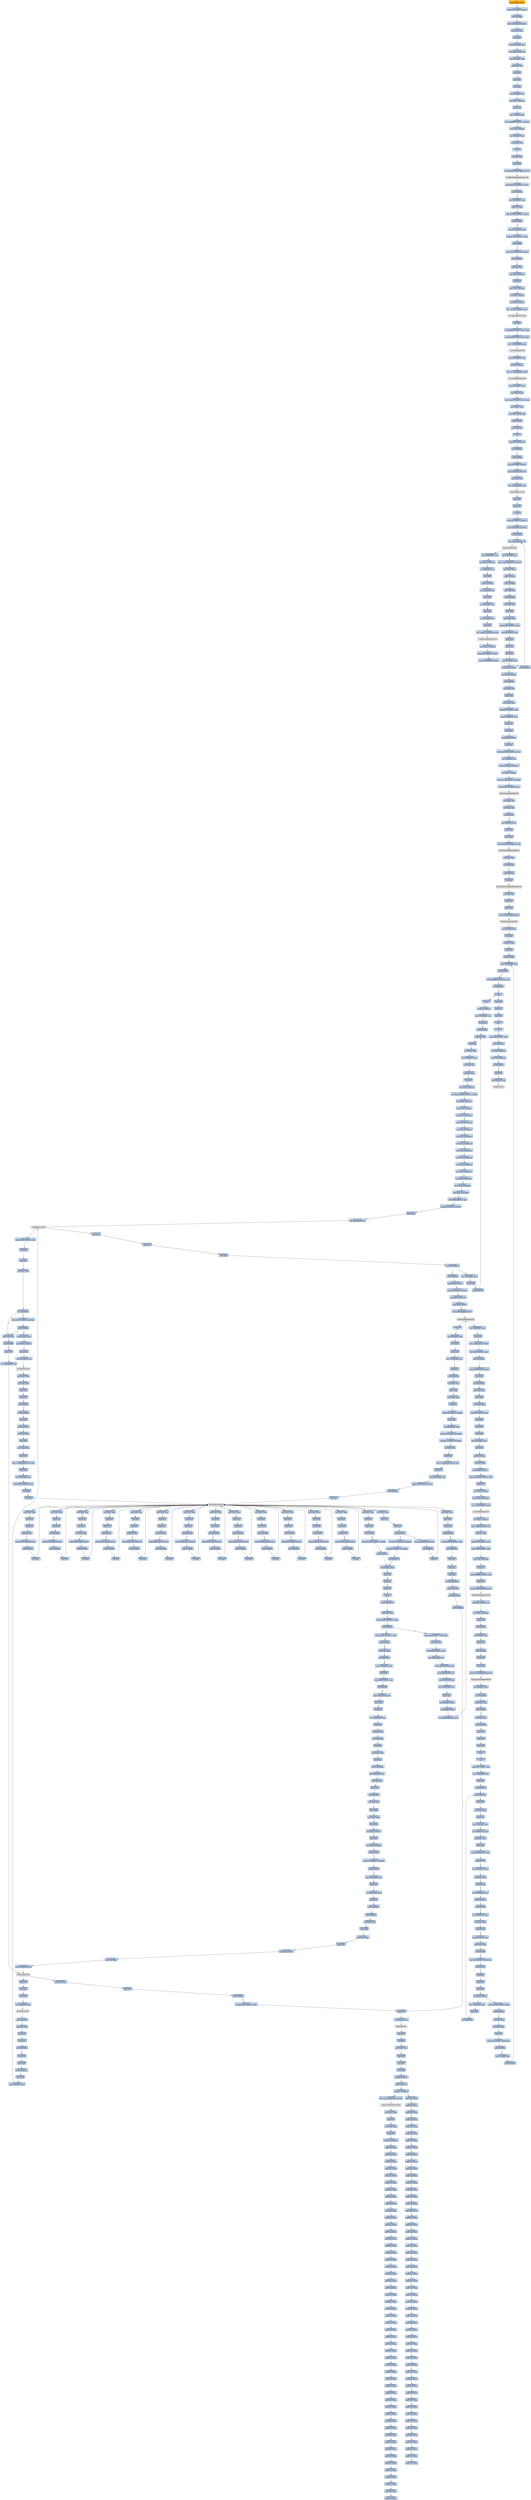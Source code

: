 digraph G {
node[shape=rectangle,style=filled,fillcolor=lightsteelblue,color=lightsteelblue]
bgcolor="transparent"
a0x01006daapushl_0x28UINT8[label="start\npushl $0x28<UINT8>",color="lightgrey",fillcolor="orange"];
a0x01006dacpushl_0x1001b40UINT32[label="0x01006dac\npushl $0x1001b40<UINT32>"];
a0x01006db1call_0x01006fa8[label="0x01006db1\ncall 0x01006fa8"];
a0x01006fa8pushl_0x1006ffaUINT32[label="0x01006fa8\npushl $0x1006ffa<UINT32>"];
a0x01006fadmovl_fs_0_eax[label="0x01006fad\nmovl %fs:0, %eax"];
a0x01006fb3pushl_eax[label="0x01006fb3\npushl %eax"];
a0x01006fb4movl_0x10esp__eax[label="0x01006fb4\nmovl 0x10(%esp), %eax"];
a0x01006fb8movl_ebp_0x10esp_[label="0x01006fb8\nmovl %ebp, 0x10(%esp)"];
a0x01006fbcleal_0x10esp__ebp[label="0x01006fbc\nleal 0x10(%esp), %ebp"];
a0x01006fc0subl_eax_esp[label="0x01006fc0\nsubl %eax, %esp"];
a0x01006fc2pushl_ebx[label="0x01006fc2\npushl %ebx"];
a0x01006fc3pushl_esi[label="0x01006fc3\npushl %esi"];
a0x01006fc4pushl_edi[label="0x01006fc4\npushl %edi"];
a0x01006fc5movl__8ebp__eax[label="0x01006fc5\nmovl -8(%ebp), %eax"];
a0x01006fc8movl_esp__24ebp_[label="0x01006fc8\nmovl %esp, -24(%ebp)"];
a0x01006fcbpushl_eax[label="0x01006fcb\npushl %eax"];
a0x01006fccmovl__4ebp__eax[label="0x01006fcc\nmovl -4(%ebp), %eax"];
a0x01006fcfmovl_0xffffffffUINT32__4ebp_[label="0x01006fcf\nmovl $0xffffffff<UINT32>, -4(%ebp)"];
a0x01006fd6movl_eax__8ebp_[label="0x01006fd6\nmovl %eax, -8(%ebp)"];
a0x01006fd9leal__16ebp__eax[label="0x01006fd9\nleal -16(%ebp), %eax"];
a0x01006fdcmovl_eax_fs_0[label="0x01006fdc\nmovl %eax, %fs:0"];
a0x01006fe2ret[label="0x01006fe2\nret"];
a0x01006db6xorl_edi_edi[label="0x01006db6\nxorl %edi, %edi"];
a0x01006db8pushl_edi[label="0x01006db8\npushl %edi"];
a0x01006db9call_GetModuleHandleA_kernel32_dll[label="0x01006db9\ncall GetModuleHandleA@kernel32.dll"];
GetModuleHandleA_kernel32_dll[label="GetModuleHandleA@kernel32.dll",color="lightgrey",fillcolor="lightgrey"];
a0x01006dbfcmpw_0x5a4dUINT16_eax_[label="0x01006dbf\ncmpw $0x5a4d<UINT16>, (%eax)"];
a0x01006dc4jne_0x01006de5[label="0x01006dc4\njne 0x01006de5"];
a0x01006dc6movl_0x3ceax__ecx[label="0x01006dc6\nmovl 0x3c(%eax), %ecx"];
a0x01006dc9addl_eax_ecx[label="0x01006dc9\naddl %eax, %ecx"];
a0x01006dcbcmpl_0x4550UINT32_ecx_[label="0x01006dcb\ncmpl $0x4550<UINT32>, (%ecx)"];
a0x01006dd1jne_0x01006de5[label="0x01006dd1\njne 0x01006de5"];
a0x01006dd3movzwl_0x18ecx__eax[label="0x01006dd3\nmovzwl 0x18(%ecx), %eax"];
a0x01006dd7cmpl_0x10bUINT32_eax[label="0x01006dd7\ncmpl $0x10b<UINT32>, %eax"];
a0x01006ddcje_0x01006dfd[label="0x01006ddc\nje 0x01006dfd"];
a0x01006dfdcmpl_0xeUINT8_0x74ecx_[label="0x01006dfd\ncmpl $0xe<UINT8>, 0x74(%ecx)"];
a0x01006e01jbe_0x01006de5[label="0x01006e01\njbe 0x01006de5"];
a0x01006e03xorl_eax_eax[label="0x01006e03\nxorl %eax, %eax"];
a0x01006e05cmpl_edi_0xe8ecx_[label="0x01006e05\ncmpl %edi, 0xe8(%ecx)"];
a0x01006e0bsetne_al[label="0x01006e0b\nsetne %al"];
a0x01006e0emovl_eax__28ebp_[label="0x01006e0e\nmovl %eax, -28(%ebp)"];
a0x01006e11movl_edi__4ebp_[label="0x01006e11\nmovl %edi, -4(%ebp)"];
a0x01006e14pushl_0x1UINT8[label="0x01006e14\npushl $0x1<UINT8>"];
a0x01006e16call___set_app_type_msvcrt_dll[label="0x01006e16\ncall __set_app_type@msvcrt.dll"];
a__set_app_type_msvcrt_dll[label="__set_app_type@msvcrt.dll",color="lightgrey",fillcolor="lightgrey"];
a0x01006e1cpopl_ecx[label="0x01006e1c\npopl %ecx"];
a0x01006e1dorl_0xffffffffUINT8_0x01013b88[label="0x01006e1d\norl $0xffffffff<UINT8>, 0x01013b88"];
a0x01006e24orl_0xffffffffUINT8_0x01013b8c[label="0x01006e24\norl $0xffffffff<UINT8>, 0x01013b8c"];
a0x01006e2bcall___p__fmode_msvcrt_dll[label="0x01006e2b\ncall __p__fmode@msvcrt.dll"];
a__p__fmode_msvcrt_dll[label="__p__fmode@msvcrt.dll",color="lightgrey",fillcolor="lightgrey"];
a0x01006e31movl_0x01008050_ecx[label="0x01006e31\nmovl 0x01008050, %ecx"];
a0x01006e37movl_ecx_eax_[label="0x01006e37\nmovl %ecx, (%eax)"];
a0x01006e39call___p__commode_msvcrt_dll[label="0x01006e39\ncall __p__commode@msvcrt.dll"];
a__p__commode_msvcrt_dll[label="__p__commode@msvcrt.dll",color="lightgrey",fillcolor="lightgrey"];
a0x01006e3fmovl_0x0100804c_ecx[label="0x01006e3f\nmovl 0x0100804c, %ecx"];
a0x01006e45movl_ecx_eax_[label="0x01006e45\nmovl %ecx, (%eax)"];
a0x01006e47movl__adjust_fdiv_msvcrt_dll_eax[label="0x01006e47\nmovl _adjust_fdiv@msvcrt.dll, %eax"];
a0x01006e4cmovl_eax__eax[label="0x01006e4c\nmovl (%eax), %eax"];
a0x01006e4emovl_eax_0x01013b90[label="0x01006e4e\nmovl %eax, 0x01013b90"];
a0x01006e53call_0x01006fa0[label="0x01006e53\ncall 0x01006fa0"];
a0x01006fa0xorl_eax_eax[label="0x01006fa0\nxorl %eax, %eax"];
a0x01006fa2ret[label="0x01006fa2\nret"];
a0x01006e58cmpl_edi_0x01008030[label="0x01006e58\ncmpl %edi, 0x01008030"];
a0x01006e5ejne_0x01006e6c[label="0x01006e5e\njne 0x01006e6c"];
a0x01006e6ccall_0x01006f89[label="0x01006e6c\ncall 0x01006f89"];
a0x01006f89pushl_0x30000UINT32[label="0x01006f89\npushl $0x30000<UINT32>"];
a0x01006f8epushl_0x10000UINT32[label="0x01006f8e\npushl $0x10000<UINT32>"];
a0x01006f93call_0x01007006[label="0x01006f93\ncall 0x01007006"];
a0x01007006jmp__controlfp_msvcrt_dll[label="0x01007006\njmp _controlfp@msvcrt.dll"];
a_controlfp_msvcrt_dll[label="_controlfp@msvcrt.dll",color="lightgrey",fillcolor="lightgrey"];
a0x01006f98popl_ecx[label="0x01006f98\npopl %ecx"];
a0x01006f99popl_ecx[label="0x01006f99\npopl %ecx"];
a0x01006f9aret[label="0x01006f9a\nret"];
a0x01006e71pushl_0x1008010UINT32[label="0x01006e71\npushl $0x1008010<UINT32>"];
a0x01006e76pushl_0x100800cUINT32[label="0x01006e76\npushl $0x100800c<UINT32>"];
a0x01006e7bcall_0x01006f7e[label="0x01006e7b\ncall 0x01006f7e"];
a0x01006f7ejmp__initterm_msvcrt_dll[label="0x01006f7e\njmp _initterm@msvcrt.dll"];
a_initterm_msvcrt_dll[label="_initterm@msvcrt.dll",color="lightgrey",fillcolor="lightgrey"];
a0x01006e80movl_0x01008048_eax[label="0x01006e80\nmovl 0x01008048, %eax"];
a0x01006e85movl_eax__36ebp_[label="0x01006e85\nmovl %eax, -36(%ebp)"];
a0x01006e88leal__36ebp__eax[label="0x01006e88\nleal -36(%ebp), %eax"];
a0x01006e8bpushl_eax[label="0x01006e8b\npushl %eax"];
a0x01006e8cpushl_0x01008044[label="0x01006e8c\npushl 0x01008044"];
a0x01006e92leal__32ebp__eax[label="0x01006e92\nleal -32(%ebp), %eax"];
a0x01006e95pushl_eax[label="0x01006e95\npushl %eax"];
a0x01006e96leal__40ebp__eax[label="0x01006e96\nleal -40(%ebp), %eax"];
a0x01006e99pushl_eax[label="0x01006e99\npushl %eax"];
a0x01006e9aleal__44ebp__eax[label="0x01006e9a\nleal -44(%ebp), %eax"];
a0x01006e9dpushl_eax[label="0x01006e9d\npushl %eax"];
a0x01006e9ecall___wgetmainargs_msvcrt_dll[label="0x01006e9e\ncall __wgetmainargs@msvcrt.dll"];
a__wgetmainargs_msvcrt_dll[label="__wgetmainargs@msvcrt.dll",color="lightgrey",fillcolor="lightgrey"];
a0x01006ea4movl_eax__52ebp_[label="0x01006ea4\nmovl %eax, -52(%ebp)"];
a0x01006ea7pushl_0x1008008UINT32[label="0x01006ea7\npushl $0x1008008<UINT32>"];
a0x01006eacpushl_0x1008000UINT32[label="0x01006eac\npushl $0x1008000<UINT32>"];
a0x01006eb1call_0x01006f7e[label="0x01006eb1\ncall 0x01006f7e"];
a0x01006eb6movl__32ebp__eax[label="0x01006eb6\nmovl -32(%ebp), %eax"];
a0x01006eb9movl___winitenv_msvcrt_dll_ecx[label="0x01006eb9\nmovl __winitenv@msvcrt.dll, %ecx"];
a0x01006ebfmovl_eax_ecx_[label="0x01006ebf\nmovl %eax, (%ecx)"];
a0x01006ec1pushl__32ebp_[label="0x01006ec1\npushl -32(%ebp)"];
a0x01006ec4pushl__40ebp_[label="0x01006ec4\npushl -40(%ebp)"];
a0x01006ec7pushl__44ebp_[label="0x01006ec7\npushl -44(%ebp)"];
a0x01006ecacall_0x01002965[label="0x01006eca\ncall 0x01002965"];
a0x01002965movl_edi_edi[label="0x01002965\nmovl %edi, %edi"];
a0x01002967pushl_ebp[label="0x01002967\npushl %ebp"];
a0x01002968movl_esp_ebp[label="0x01002968\nmovl %esp, %ebp"];
a0x0100296asubl_0x494UINT32_esp[label="0x0100296a\nsubl $0x494<UINT32>, %esp"];
a0x01002970movl_0x01008028_eax[label="0x01002970\nmovl 0x01008028, %eax"];
a0x01002975pushl_ebx[label="0x01002975\npushl %ebx"];
a0x01002976pushl_esi[label="0x01002976\npushl %esi"];
a0x01002977pushl_edi[label="0x01002977\npushl %edi"];
a0x01002978movl_0xcebp__edi[label="0x01002978\nmovl 0xc(%ebp), %edi"];
a0x0100297bpushl_0x0UINT8[label="0x0100297b\npushl $0x0<UINT8>"];
a0x0100297dmovl_eax__4ebp_[label="0x0100297d\nmovl %eax, -4(%ebp)"];
a0x01002980call_0x01002394[label="0x01002980\ncall 0x01002394"];
a0x01002394movl_edi_edi[label="0x01002394\nmovl %edi, %edi"];
a0x01002396pushl_ebp[label="0x01002396\npushl %ebp"];
a0x01002397movl_esp_ebp[label="0x01002397\nmovl %esp, %ebp"];
a0x01002399subl_0x18UINT8_esp[label="0x01002399\nsubl $0x18<UINT8>, %esp"];
a0x0100239cmovl_0x01008028_eax[label="0x0100239c\nmovl 0x01008028, %eax"];
a0x010023a1pushl_esi[label="0x010023a1\npushl %esi"];
a0x010023a2pushl_edi[label="0x010023a2\npushl %edi"];
a0x010023a3pushl_0x5UINT8[label="0x010023a3\npushl $0x5<UINT8>"];
a0x010023a5popl_ecx[label="0x010023a5\npopl %ecx"];
a0x010023a6movl_0x1001458UINT32_esi[label="0x010023a6\nmovl $0x1001458<UINT32>, %esi"];
a0x010023ableal__24ebp__edi[label="0x010023ab\nleal -24(%ebp), %edi"];
a0x010023aepushl_0x100143cUINT32[label="0x010023ae\npushl $0x100143c<UINT32>"];
a0x010023b3movl_eax__4ebp_[label="0x010023b3\nmovl %eax, -4(%ebp)"];
a0x010023b6repz_movsl_ds_esi__es_edi_[label="0x010023b6\nrepz movsl %ds:(%esi), %es:(%edi)"];
a0x010023b8call_LoadLibraryW_kernel32_dll[label="0x010023b8\ncall LoadLibraryW@kernel32.dll"];
LoadLibraryW_kernel32_dll[label="LoadLibraryW@kernel32.dll",color="lightgrey",fillcolor="lightgrey"];
a0x010023bemovl_eax_edi[label="0x010023be\nmovl %eax, %edi"];
a0x010023c0testl_edi_edi[label="0x010023c0\ntestl %edi, %edi"];
a0x010023c2je_0x010023dc[label="0x010023c2\nje 0x010023dc"];
a0x010023c4leal__24ebp__eax[label="0x010023c4\nleal -24(%ebp), %eax"];
a0x010023c7pushl_eax[label="0x010023c7\npushl %eax"];
a0x010023c8pushl_edi[label="0x010023c8\npushl %edi"];
a0x010023c9call_GetProcAddress_kernel32_dll[label="0x010023c9\ncall GetProcAddress@kernel32.dll"];
GetProcAddress_kernel32_dll[label="GetProcAddress@kernel32.dll",color="lightgrey",fillcolor="lightgrey"];
a0x010023cftestl_eax_eax[label="0x010023cf\ntestl %eax, %eax"];
a0x010023d1jne_0x010023d7[label="0x010023d1\njne 0x010023d7"];
a0x010023d7pushl_0x8ebp_[label="0x010023d7\npushl 0x8(%ebp)"];
a0x010023dacall_eax[label="0x010023da\ncall %eax"];
SetThreadUILanguage_kernel32_dll[label="SetThreadUILanguage@kernel32.dll",color="lightgrey",fillcolor="lightgrey"];
a0x010023dcxorl_esi_esi[label="0x010023dc\nxorl %esi, %esi"];
a0x010023deincl_esi[label="0x010023de\nincl %esi"];
a0x010023dfpushl_edi[label="0x010023df\npushl %edi"];
a0x010023e0call_FreeLibrary_kernel32_dll[label="0x010023e0\ncall FreeLibrary@kernel32.dll"];
FreeLibrary_kernel32_dll[label="FreeLibrary@kernel32.dll",color="lightgrey",fillcolor="lightgrey"];
a0x010023e6movl__4ebp__ecx[label="0x010023e6\nmovl -4(%ebp), %ecx"];
a0x010023e9popl_edi[label="0x010023e9\npopl %edi"];
a0x010023eamovl_esi_eax[label="0x010023ea\nmovl %esi, %eax"];
a0x010023ecpopl_esi[label="0x010023ec\npopl %esi"];
a0x010023edcall_0x01006c92[label="0x010023ed\ncall 0x01006c92"];
a0x01006c92cmpl_0x01008028_ecx[label="0x01006c92\ncmpl 0x01008028, %ecx"];
a0x01006c98jne_0x01006ca3[label="0x01006c98\njne 0x01006ca3"];
a0x01006c9atestl_0xffff0000UINT32_ecx[label="0x01006c9a\ntestl $0xffff0000<UINT32>, %ecx"];
a0x01006ca0jne_0x01006ca3[label="0x01006ca0\njne 0x01006ca3"];
a0x01006ca2ret[label="0x01006ca2\nret"];
a0x010023f2leave_[label="0x010023f2\nleave "];
a0x010023f3ret_0x4UINT16[label="0x010023f3\nret $0x4<UINT16>"];
a0x01002985leal__1100ebp__eax[label="0x01002985\nleal -1100(%ebp), %eax"];
a0x0100298bpushl_eax[label="0x0100298b\npushl %eax"];
a0x0100298ccall_0x01001dfd[label="0x0100298c\ncall 0x01001dfd"];
a0x01001dfdmovl_edi_edi[label="0x01001dfd\nmovl %edi, %edi"];
a0x01001dffpushl_ebp[label="0x01001dff\npushl %ebp"];
a0x01001e00movl_esp_ebp[label="0x01001e00\nmovl %esp, %ebp"];
a0x01001e02movl_0x8ebp__eax[label="0x01001e02\nmovl 0x8(%ebp), %eax"];
a0x01001e05xorl_ecx_ecx[label="0x01001e05\nxorl %ecx, %ecx"];
a0x01001e07xorl_edx_edx[label="0x01001e07\nxorl %edx, %edx"];
a0x01001e09incl_edx[label="0x01001e09\nincl %edx"];
a0x01001e0amovl_ecx_0x4eax_[label="0x01001e0a\nmovl %ecx, 0x4(%eax)"];
a0x01001e0dmovl_0x80000002UINT32_eax_[label="0x01001e0d\nmovl $0x80000002<UINT32>, (%eax)"];
a0x01001e13movl_edx_0x8eax_[label="0x01001e13\nmovl %edx, 0x8(%eax)"];
a0x01001e16movl_ecx_0xceax_[label="0x01001e16\nmovl %ecx, 0xc(%eax)"];
a0x01001e19movl_ecx_0x10eax_[label="0x01001e19\nmovl %ecx, 0x10(%eax)"];
a0x01001e1cmovl_ecx_0x14eax_[label="0x01001e1c\nmovl %ecx, 0x14(%eax)"];
a0x01001e1fmovl_ecx_0x1ceax_[label="0x01001e1f\nmovl %ecx, 0x1c(%eax)"];
a0x01001e22movl_ecx_0x18eax_[label="0x01001e22\nmovl %ecx, 0x18(%eax)"];
a0x01001e25movl_ecx_0x20eax_[label="0x01001e25\nmovl %ecx, 0x20(%eax)"];
a0x01001e28movl_ecx_0x24eax_[label="0x01001e28\nmovl %ecx, 0x24(%eax)"];
a0x01001e2bmovl_edx_0x28eax_[label="0x01001e2b\nmovl %edx, 0x28(%eax)"];
a0x01001e2emovl_ecx_0x38eax_[label="0x01001e2e\nmovl %ecx, 0x38(%eax)"];
a0x01001e31movl_ecx_0x2ceax_[label="0x01001e31\nmovl %ecx, 0x2c(%eax)"];
a0x01001e34movl_ecx_0x30eax_[label="0x01001e34\nmovl %ecx, 0x30(%eax)"];
a0x01001e37movl_ecx_0x34eax_[label="0x01001e37\nmovl %ecx, 0x34(%eax)"];
a0x01001e3amovl_ecx_0x3ceax_[label="0x01001e3a\nmovl %ecx, 0x3c(%eax)"];
a0x01001e3daddl_0x40UINT8_eax[label="0x01001e3d\naddl $0x40<UINT8>, %eax"];
a0x01001e40pushl_0x1001254UINT32[label="0x01001e40\npushl $0x1001254<UINT32>"];
a0x01001e45pushl_eax[label="0x01001e45\npushl %eax"];
a0x01001e46call_wcscpy_msvcrt_dll[label="0x01001e46\ncall wcscpy@msvcrt.dll"];
wcscpy_msvcrt_dll[label="wcscpy@msvcrt.dll",color="lightgrey",fillcolor="lightgrey"];
a0x01001e4cpopl_ecx[label="0x01001e4c\npopl %ecx"];
a0x01001e4dpopl_ecx[label="0x01001e4d\npopl %ecx"];
a0x01001e4epopl_ebp[label="0x01001e4e\npopl %ebp"];
a0x01001e4fret_0x4UINT16[label="0x01001e4f\nret $0x4<UINT16>"];
a0x01002991leal__1172ebp__eax[label="0x01002991\nleal -1172(%ebp), %eax"];
a0x01002997pushl_eax[label="0x01002997\npushl %eax"];
a0x01002998call_0x01001dfd[label="0x01002998\ncall 0x01001dfd"];
a0x0100299dcall_0x01001bd5[label="0x0100299d\ncall 0x01001bd5"];
a0x01001bd5pushl_0x64UINT8[label="0x01001bd5\npushl $0x64<UINT8>"];
a0x01001bd7pushl_0x1013ac0UINT32[label="0x01001bd7\npushl $0x1013ac0<UINT32>"];
a0x01001bdcpushl_0x90UINT32[label="0x01001bdc\npushl $0x90<UINT32>"];
a0x01001be1pushl_0x0UINT8[label="0x01001be1\npushl $0x0<UINT8>"];
a0x01001be3call_LoadStringW_user32_dll[label="0x01001be3\ncall LoadStringW@user32.dll"];
LoadStringW_user32_dll[label="LoadStringW@user32.dll",color="lightgrey",fillcolor="lightgrey"];
a0x01001be9ret[label="0x01001be9\nret"];
a0x010029a2movl_0x8ebp__esi[label="0x010029a2\nmovl 0x8(%ebp), %esi"];
a0x010029a5pushl_edi[label="0x010029a5\npushl %edi"];
a0x010029a6pushl_esi[label="0x010029a6\npushl %esi"];
a0x010029a7leal__1100ebp__eax[label="0x010029a7\nleal -1100(%ebp), %eax"];
a0x010029adpushl_eax[label="0x010029ad\npushl %eax"];
a0x010029aecall_0x01001bef[label="0x010029ae\ncall 0x01001bef"];
a0x01001befmovl_edi_edi[label="0x01001bef\nmovl %edi, %edi"];
a0x01001bf1pushl_ebp[label="0x01001bf1\npushl %ebp"];
a0x01001bf2movl_esp_ebp[label="0x01001bf2\nmovl %esp, %ebp"];
a0x01001bf4pushl_ecx[label="0x01001bf4\npushl %ecx"];
a0x01001bf5andl_0x0UINT8__4ebp_[label="0x01001bf5\nandl $0x0<UINT8>, -4(%ebp)"];
a0x01001bf9pushl_ebx[label="0x01001bf9\npushl %ebx"];
a0x01001bfamovl_0x8ebp__ebx[label="0x01001bfa\nmovl 0x8(%ebp), %ebx"];
a0x01001bfdandl_0x0UINT8_0x4ebx_[label="0x01001bfd\nandl $0x0<UINT8>, 0x4(%ebx)"];
a0x01001c01cmpl_0x1UINT8_0xcebp_[label="0x01001c01\ncmpl $0x1<UINT8>, 0xc(%ebp)"];
a0x01001c05jne_0x01001c0e[label="0x01001c05\njne 0x01001c0e"];
a0x01001c0epushl_esi[label="0x01001c0e\npushl %esi"];
a0x01001c0fmovl__wcsicmp_msvcrt_dll_esi[label="0x01001c0f\nmovl _wcsicmp@msvcrt.dll, %esi"];
a0x01001c15pushl_edi[label="0x01001c15\npushl %edi"];
a0x01001c16movl_0x10ebp__edi[label="0x01001c16\nmovl 0x10(%ebp), %edi"];
a0x01001c19pushl_0x1001248UINT32[label="0x01001c19\npushl $0x1001248<UINT32>"];
a0x01001c1epushl_0x4edi_[label="0x01001c1e\npushl 0x4(%edi)"];
a0x01001c21call_esi[label="0x01001c21\ncall %esi"];
a_wcsicmp_msvcrt_dll[label="_wcsicmp@msvcrt.dll",color="lightgrey",fillcolor="lightgrey"];
a0x01001c23testl_eax_eax[label="0x01001c23\ntestl %eax, %eax"];
a0x01001c25popl_ecx[label="0x01001c25\npopl %ecx"];
a0x01001c26popl_ecx[label="0x01001c26\npopl %ecx"];
a0x01001c27jne_0x01001c87[label="0x01001c27\njne 0x01001c87"];
a0x01001c29movl_0x1UINT32_0x4ebx_[label="0x01001c29\nmovl $0x1<UINT32>, 0x4(%ebx)"];
a0x01001c87pushl_0x1001220UINT32[label="0x01001c87\npushl $0x1001220<UINT32>"];
a0x01001c8cpushl_0x4edi_[label="0x01001c8c\npushl 0x4(%edi)"];
a0x01001c8fcall_esi[label="0x01001c8f\ncall %esi"];
a0x01001c91testl_eax_eax[label="0x01001c91\ntestl %eax, %eax"];
a0x01001c93popl_ecx[label="0x01001c93\npopl %ecx"];
a0x01001c94popl_ecx[label="0x01001c94\npopl %ecx"];
a0x01001c95jne_0x01001ca0[label="0x01001c95\njne 0x01001ca0"];
a0x01001ca0pushl_0x1001210UINT32[label="0x01001ca0\npushl $0x1001210<UINT32>"];
a0x01001ca5pushl_0x4edi_[label="0x01001ca5\npushl 0x4(%edi)"];
a0x01001ca8call_esi[label="0x01001ca8\ncall %esi"];
a0x01001caatestl_eax_eax[label="0x01001caa\ntestl %eax, %eax"];
a0x01001cacpopl_ecx[label="0x01001cac\npopl %ecx"];
a0x01001cadpopl_ecx[label="0x01001cad\npopl %ecx"];
a0x01001caejne_0x01001cbc[label="0x01001cae\njne 0x01001cbc"];
a0x01001cbcpushl_0x1001204UINT32[label="0x01001cbc\npushl $0x1001204<UINT32>"];
a0x01001cc1pushl_0x4edi_[label="0x01001cc1\npushl 0x4(%edi)"];
a0x01001cc4call_esi[label="0x01001cc4\ncall %esi"];
a0x01001cc6testl_eax_eax[label="0x01001cc6\ntestl %eax, %eax"];
a0x01001cc8popl_ecx[label="0x01001cc8\npopl %ecx"];
a0x01001cc9popl_ecx[label="0x01001cc9\npopl %ecx"];
a0x01001ccajne_0x01001cd8[label="0x01001cca\njne 0x01001cd8"];
a0x01001cd8pushl_0x10011f8UINT32[label="0x01001cd8\npushl $0x10011f8<UINT32>"];
a0x01001cddpushl_0x4edi_[label="0x01001cdd\npushl 0x4(%edi)"];
a0x01001ce0call_esi[label="0x01001ce0\ncall %esi"];
a0x01001ce2testl_eax_eax[label="0x01001ce2\ntestl %eax, %eax"];
a0x01001ce4popl_ecx[label="0x01001ce4\npopl %ecx"];
a0x01001ce5popl_ecx[label="0x01001ce5\npopl %ecx"];
a0x01001ce6jne_0x01001cf4[label="0x01001ce6\njne 0x01001cf4"];
a0x01001cf4pushl_0x10011e8UINT32[label="0x01001cf4\npushl $0x10011e8<UINT32>"];
a0x01001cf9pushl_0x4edi_[label="0x01001cf9\npushl 0x4(%edi)"];
a0x01001cfccall_esi[label="0x01001cfc\ncall %esi"];
a0x01001cfetestl_eax_eax[label="0x01001cfe\ntestl %eax, %eax"];
a0x01001d00popl_ecx[label="0x01001d00\npopl %ecx"];
a0x01001d01popl_ecx[label="0x01001d01\npopl %ecx"];
a0x01001d02jne_0x01001d10[label="0x01001d02\njne 0x01001d10"];
a0x01001d10pushl_0x10011dcUINT32[label="0x01001d10\npushl $0x10011dc<UINT32>"];
a0x01001d15pushl_0x4edi_[label="0x01001d15\npushl 0x4(%edi)"];
a0x01001d18call_esi[label="0x01001d18\ncall %esi"];
a0x01001d1atestl_eax_eax[label="0x01001d1a\ntestl %eax, %eax"];
a0x01001d1cpopl_ecx[label="0x01001d1c\npopl %ecx"];
a0x01001d1dpopl_ecx[label="0x01001d1d\npopl %ecx"];
a0x01001d1ejne_0x01001d2c[label="0x01001d1e\njne 0x01001d2c"];
a0x01001d2cpushl_0x10011ccUINT32[label="0x01001d2c\npushl $0x10011cc<UINT32>"];
a0x01001d31pushl_0x4edi_[label="0x01001d31\npushl 0x4(%edi)"];
a0x01001d34call_esi[label="0x01001d34\ncall %esi"];
a0x01001d36testl_eax_eax[label="0x01001d36\ntestl %eax, %eax"];
a0x01001d38popl_ecx[label="0x01001d38\npopl %ecx"];
a0x01001d39popl_ecx[label="0x01001d39\npopl %ecx"];
a0x01001d3ajne_0x01001d48[label="0x01001d3a\njne 0x01001d48"];
a0x01001d48pushl_0x10011bcUINT32[label="0x01001d48\npushl $0x10011bc<UINT32>"];
a0x01001d4dpushl_0x4edi_[label="0x01001d4d\npushl 0x4(%edi)"];
a0x01001d50call_esi[label="0x01001d50\ncall %esi"];
a0x01001d52testl_eax_eax[label="0x01001d52\ntestl %eax, %eax"];
a0x01001d54popl_ecx[label="0x01001d54\npopl %ecx"];
a0x01001d55popl_ecx[label="0x01001d55\npopl %ecx"];
a0x01001d56jne_0x01001d64[label="0x01001d56\njne 0x01001d64"];
a0x01001d64pushl_0x10011acUINT32[label="0x01001d64\npushl $0x10011ac<UINT32>"];
a0x01001d69pushl_0x4edi_[label="0x01001d69\npushl 0x4(%edi)"];
a0x01001d6ccall_esi[label="0x01001d6c\ncall %esi"];
a0x01001d6etestl_eax_eax[label="0x01001d6e\ntestl %eax, %eax"];
a0x01001d70popl_ecx[label="0x01001d70\npopl %ecx"];
a0x01001d71popl_ecx[label="0x01001d71\npopl %ecx"];
a0x01001d72jne_0x01001d80[label="0x01001d72\njne 0x01001d80"];
a0x01001d80pushl_0x100119cUINT32[label="0x01001d80\npushl $0x100119c<UINT32>"];
a0x01001d85pushl_0x4edi_[label="0x01001d85\npushl 0x4(%edi)"];
a0x01001d88call_esi[label="0x01001d88\ncall %esi"];
a0x01001d8atestl_eax_eax[label="0x01001d8a\ntestl %eax, %eax"];
a0x01001d8cpopl_ecx[label="0x01001d8c\npopl %ecx"];
a0x01001d8dpopl_ecx[label="0x01001d8d\npopl %ecx"];
a0x01001d8ejne_0x01001d9c[label="0x01001d8e\njne 0x01001d9c"];
a0x01001d9cpushl_0x1001240UINT32[label="0x01001d9c\npushl $0x1001240<UINT32>"];
a0x01001da1pushl_0x4edi_[label="0x01001da1\npushl 0x4(%edi)"];
a0x01001da4call_esi[label="0x01001da4\ncall %esi"];
a0x01001da6testl_eax_eax[label="0x01001da6\ntestl %eax, %eax"];
a0x01001da8popl_ecx[label="0x01001da8\npopl %ecx"];
a0x01001da9popl_ecx[label="0x01001da9\npopl %ecx"];
a0x01001daaje_0x01001c76[label="0x01001daa\nje 0x01001c76"];
a0x01001db0pushl_0x1001238UINT32[label="0x01001db0\npushl $0x1001238<UINT32>"];
a0x01001db5pushl_0x4edi_[label="0x01001db5\npushl 0x4(%edi)"];
a0x01001db8call_esi[label="0x01001db8\ncall %esi"];
a0x01001dbatestl_eax_eax[label="0x01001dba\ntestl %eax, %eax"];
a0x01001dbcpopl_ecx[label="0x01001dbc\npopl %ecx"];
a0x01001dbdpopl_ecx[label="0x01001dbd\npopl %ecx"];
a0x01001dbeje_0x01001c76[label="0x01001dbe\nje 0x01001c76"];
a0x01001dc4pushl_0x1001230UINT32[label="0x01001dc4\npushl $0x1001230<UINT32>"];
a0x01001dc9pushl_0x4edi_[label="0x01001dc9\npushl 0x4(%edi)"];
a0x01001dcccall_esi[label="0x01001dcc\ncall %esi"];
a0x01001dcetestl_eax_eax[label="0x01001dce\ntestl %eax, %eax"];
a0x01001dd0popl_ecx[label="0x01001dd0\npopl %ecx"];
a0x01001dd1popl_ecx[label="0x01001dd1\npopl %ecx"];
a0x01001dd2je_0x01001c76[label="0x01001dd2\nje 0x01001c76"];
a0x01001dd8pushl_0x1001228UINT32[label="0x01001dd8\npushl $0x1001228<UINT32>"];
a0x01001dddpushl_0x4edi_[label="0x01001ddd\npushl 0x4(%edi)"];
a0x01001de0call_esi[label="0x01001de0\ncall %esi"];
a0x01001de2testl_eax_eax[label="0x01001de2\ntestl %eax, %eax"];
a0x01001de4popl_ecx[label="0x01001de4\npopl %ecx"];
a0x01001de5popl_ecx[label="0x01001de5\npopl %ecx"];
a0x01001de6je_0x01001c76[label="0x01001de6\nje 0x01001c76"];
a0x01001decmovl_0xc353UINT32__4ebp_[label="0x01001dec\nmovl $0xc353<UINT32>, -4(%ebp)"];
a0x01001df3jmp_0x01001c7d[label="0x01001df3\njmp 0x01001c7d"];
a0x01001c7dmovl__4ebp__eax[label="0x01001c7d\nmovl -4(%ebp), %eax"];
a0x01001c80popl_edi[label="0x01001c80\npopl %edi"];
a0x01001c81popl_esi[label="0x01001c81\npopl %esi"];
a0x01001c82popl_ebx[label="0x01001c82\npopl %ebx"];
a0x01001c83leave_[label="0x01001c83\nleave "];
a0x01001c84ret_0xcUINT16[label="0x01001c84\nret $0xc<UINT16>"];
a0x010029b3movl_eax_ebx[label="0x010029b3\nmovl %eax, %ebx"];
a0x010029b5cmpl_0xc353UINT32_ebx[label="0x010029b5\ncmpl $0xc353<UINT32>, %ebx"];
a0x010029bbjne_0x01002a00[label="0x010029bb\njne 0x01002a00"];
a0x010029bdandw_0x0UINT8__1028ebp_[label="0x010029bd\nandw $0x0<UINT8>, -1028(%ebp)"];
a0x010029c5xorl_eax_eax[label="0x010029c5\nxorl %eax, %eax"];
a0x010029c7movl_0xffUINT32_ecx[label="0x010029c7\nmovl $0xff<UINT32>, %ecx"];
a0x010029ccleal__1026ebp__edi[label="0x010029cc\nleal -1026(%ebp), %edi"];
a0x010029d2repz_stosl_eax_es_edi_[label="0x010029d2\nrepz stosl %eax, %es:(%edi)"];
a0x010029d4pushl_0x200UINT32[label="0x010029d4\npushl $0x200<UINT32>"];
a0x010029d9stosw_ax_es_edi_[label="0x010029d9\nstosw %ax, %es:(%edi)"];
a0x010029dbleal__1028ebp__eax[label="0x010029db\nleal -1028(%ebp), %eax"];
a0x010029e1pushl_eax[label="0x010029e1\npushl %eax"];
a0x010029e2pushl_0x28UINT8[label="0x010029e2\npushl $0x28<UINT8>"];
a0x010029e4pushl_0x0UINT8[label="0x010029e4\npushl $0x0<UINT8>"];
a0x010029e6call_LoadStringW_user32_dll[label="0x010029e6\ncall LoadStringW@user32.dll"];
a0x010029ecleal__1028ebp__eax[label="0x010029ec\nleal -1028(%ebp), %eax"];
a0x010029f2pushl_eax[label="0x010029f2\npushl %eax"];
a0x010029f3movl__iob_msvcrt_dll_eax[label="0x010029f3\nmovl _iob@msvcrt.dll, %eax"];
a0x010029f8addl_0x40UINT8_eax[label="0x010029f8\naddl $0x40<UINT8>, %eax"];
a0x010029fbjmp_0x01002b7b[label="0x010029fb\njmp 0x01002b7b"];
a0x01002b7bpushl_0x100146cUINT32[label="0x01002b7b\npushl $0x100146c<UINT32>"];
a0x01002b80pushl_eax[label="0x01002b80\npushl %eax"];
a0x01002b81call_0x010022e2[label="0x01002b81\ncall 0x010022e2"];
a0x010022e2movl_edi_edi[label="0x010022e2\nmovl %edi, %edi"];
a0x010022e4pushl_ebp[label="0x010022e4\npushl %ebp"];
a0x010022e5movl_esp_ebp[label="0x010022e5\nmovl %esp, %ebp"];
a0x010022e7subl_0xcUINT8_esp[label="0x010022e7\nsubl $0xc<UINT8>, %esp"];
a0x010022eapushl_ebx[label="0x010022ea\npushl %ebx"];
a0x010022ebpushl_esi[label="0x010022eb\npushl %esi"];
a0x010022ecpushl_edi[label="0x010022ec\npushl %edi"];
a0x010022edleal_0x10ebp__eax[label="0x010022ed\nleal 0x10(%ebp), %eax"];
a0x010022f0pushl_eax[label="0x010022f0\npushl %eax"];
a0x010022f1pushl_0xcebp_[label="0x010022f1\npushl 0xc(%ebp)"];
a0x010022f4xorl_ebx_ebx[label="0x010022f4\nxorl %ebx, %ebx"];
a0x010022f6pushl_0xfffUINT32[label="0x010022f6\npushl $0xfff<UINT32>"];
a0x010022fbmovl_0x1010ac0UINT32_esi[label="0x010022fb\nmovl $0x1010ac0<UINT32>, %esi"];
a0x01002300pushl_esi[label="0x01002300\npushl %esi"];
a0x01002301movl_ebx__8ebp_[label="0x01002301\nmovl %ebx, -8(%ebp)"];
a0x01002304movw_bx_0x01012abe[label="0x01002304\nmovw %bx, 0x01012abe"];
a0x0100230bcall__vsnwprintf_msvcrt_dll[label="0x0100230b\ncall _vsnwprintf@msvcrt.dll"];
a_vsnwprintf_msvcrt_dll[label="_vsnwprintf@msvcrt.dll",color="lightgrey",fillcolor="lightgrey"];
a0x01002311movl_eax__4ebp_[label="0x01002311\nmovl %eax, -4(%ebp)"];
a0x01002314movl__iob_msvcrt_dll_eax[label="0x01002314\nmovl _iob@msvcrt.dll, %eax"];
a0x01002319xorl_ecx_ecx[label="0x01002319\nxorl %ecx, %ecx"];
a0x0100231baddl_0x10UINT8_esp[label="0x0100231b\naddl $0x10<UINT8>, %esp"];
a0x0100231eaddl_0x40UINT8_eax[label="0x0100231e\naddl $0x40<UINT8>, %eax"];
a0x01002321cmpl_eax_0x8ebp_[label="0x01002321\ncmpl %eax, 0x8(%ebp)"];
a0x01002324setne_cl[label="0x01002324\nsetne %cl"];
a0x01002327addl_0xfffffff4UINT8_ecx[label="0x01002327\naddl $0xfffffff4<UINT8>, %ecx"];
a0x0100232apushl_ecx[label="0x0100232a\npushl %ecx"];
a0x0100232bcall_GetStdHandle_kernel32_dll[label="0x0100232b\ncall GetStdHandle@kernel32.dll"];
GetStdHandle_kernel32_dll[label="GetStdHandle@kernel32.dll",color="lightgrey",fillcolor="lightgrey"];
a0x01002331testb_0x1UINT8_al[label="0x01002331\ntestb $0x1<UINT8>, %al"];
a0x01002333movl_eax_0x8ebp_[label="0x01002333\nmovl %eax, 0x8(%ebp)"];
a0x01002336pushl_ebx[label="0x01002336\npushl %ebx"];
a0x01002337je_0x0100234d[label="0x01002337\nje 0x0100234d"];
a0x01002339leal__8ebp__ecx[label="0x01002339\nleal -8(%ebp), %ecx"];
a0x0100233cpushl_ecx[label="0x0100233c\npushl %ecx"];
a0x0100233dpushl__4ebp_[label="0x0100233d\npushl -4(%ebp)"];
a0x01002340pushl_esi[label="0x01002340\npushl %esi"];
a0x01002341pushl_eax[label="0x01002341\npushl %eax"];
a0x01002342call_WriteConsoleW_kernel32_dll[label="0x01002342\ncall WriteConsoleW@kernel32.dll"];
WriteConsoleW_kernel32_dll[label="WriteConsoleW@kernel32.dll",color="lightgrey",fillcolor="lightgrey"];
a0x01002348movl__8ebp__ecx[label="0x01002348\nmovl -8(%ebp), %ecx"];
a0x0100234bjmp_0x01002380[label="0x0100234b\njmp 0x01002380"];
a0x01002380cmpl_ebx_eax[label="0x01002380\ncmpl %ebx, %eax"];
a0x01002382je_0x01002388[label="0x01002382\nje 0x01002388"];
a0x01002384movl_ecx_eax[label="0x01002384\nmovl %ecx, %eax"];
a0x01002386jmp_0x0100238a[label="0x01002386\njmp 0x0100238a"];
a0x0100238apopl_edi[label="0x0100238a\npopl %edi"];
a0x0100238bpopl_esi[label="0x0100238b\npopl %esi"];
a0x0100238cpopl_ebx[label="0x0100238c\npopl %ebx"];
a0x0100238dleave_[label="0x0100238d\nleave "];
a0x0100238eret[label="0x0100238e\nret"];
a0x01002b86addl_0xcUINT8_esp[label="0x01002b86\naddl $0xc<UINT8>, %esp"];
a0x01002b89leal__1100ebp__eax[label="0x01002b89\nleal -1100(%ebp), %eax"];
a0x01002b8fpushl_eax[label="0x01002b8f\npushl %eax"];
a0x01002b90call_0x01001e57[label="0x01002b90\ncall 0x01001e57"];
a0x01001e57movl_edi_edi[label="0x01001e57\nmovl %edi, %edi"];
a0x01001e59pushl_ebp[label="0x01001e59\npushl %ebp"];
a0x01001e5amovl_esp_ebp[label="0x01001e5a\nmovl %esp, %ebp"];
a0x01001e5cpushl_esi[label="0x01001e5c\npushl %esi"];
a0x01001e5dmovl_0x8ebp__esi[label="0x01001e5d\nmovl 0x8(%ebp), %esi"];
a0x01001e60movl_0x38esi__eax[label="0x01001e60\nmovl 0x38(%esi), %eax"];
a0x01001e63testl_eax_eax[label="0x01001e63\ntestl %eax, %eax"];
a0x01001e65pushl_edi[label="0x01001e65\npushl %edi"];
a0x01001e66movl_free_msvcrt_dll_edi[label="0x01001e66\nmovl free@msvcrt.dll, %edi"];
a0x01001e6cje_0x01001e72[label="0x01001e6c\nje 0x01001e72"];
a0x01001e72movl_0x2cesi__eax[label="0x01001e72\nmovl 0x2c(%esi), %eax"];
a0x01001e75testl_eax_eax[label="0x01001e75\ntestl %eax, %eax"];
a0x01001e77je_0x01001e7d[label="0x01001e77\nje 0x01001e7d"];
a0x01001e7dmovl_0x30esi__eax[label="0x01001e7d\nmovl 0x30(%esi), %eax"];
a0x01001e80testl_eax_eax[label="0x01001e80\ntestl %eax, %eax"];
a0x01001e82je_0x01001e88[label="0x01001e82\nje 0x01001e88"];
a0x01001e88movl_0x34esi__eax[label="0x01001e88\nmovl 0x34(%esi), %eax"];
a0x01001e8btestl_eax_eax[label="0x01001e8b\ntestl %eax, %eax"];
a0x01001e8dje_0x01001e93[label="0x01001e8d\nje 0x01001e93"];
a0x01001e93movl_0x3cesi__eax[label="0x01001e93\nmovl 0x3c(%esi), %eax"];
a0x01001e96testl_eax_eax[label="0x01001e96\ntestl %eax, %eax"];
a0x01001e98je_0x01001e9e[label="0x01001e98\nje 0x01001e9e"];
a0x01001e9ecmpl_0x0UINT8_0x10esi_[label="0x01001e9e\ncmpl $0x0<UINT8>, 0x10(%esi)"];
a0x01001ea2je_0x01001eac[label="0x01001ea2\nje 0x01001eac"];
a0x01001eacpopl_edi[label="0x01001eac\npopl %edi"];
a0x01001eadpopl_esi[label="0x01001ead\npopl %esi"];
a0x01001eaepopl_ebp[label="0x01001eae\npopl %ebp"];
a0x01001eafret_0x4UINT16[label="0x01001eaf\nret $0x4<UINT16>"];
a0x01002b95leal__1172ebp__eax[label="0x01002b95\nleal -1172(%ebp), %eax"];
a0x01002b9bpushl_eax[label="0x01002b9b\npushl %eax"];
a0x01002b9ccall_0x01001e57[label="0x01002b9c\ncall 0x01001e57"];
a0x01002ba1cmpl_0xc354UINT32_ebx[label="0x01002ba1\ncmpl $0xc354<UINT32>, %ebx"];
a0x01002ba7jne_0x01002bab[label="0x01002ba7\njne 0x01002bab"];
a0x01002babxorl_eax_eax[label="0x01002bab\nxorl %eax, %eax"];
a0x01002badtestl_ebx_ebx[label="0x01002bad\ntestl %ebx, %ebx"];
a0x01002bafsetne_al[label="0x01002baf\nsetne %al"];
a0x01002bb2cmpl_0xaUINT8__1096ebp_[label="0x01002bb2\ncmpl $0xa<UINT8>, -1096(%ebp)"];
a0x01002bb9jne_0x01002bca[label="0x01002bb9\njne 0x01002bca"];
a0x01002bcamovl__4ebp__ecx[label="0x01002bca\nmovl -4(%ebp), %ecx"];
a0x01002bcdcall_0x01006c92[label="0x01002bcd\ncall 0x01006c92"];
a0x01002bd2popl_edi[label="0x01002bd2\npopl %edi"];
a0x01002bd3popl_esi[label="0x01002bd3\npopl %esi"];
a0x01002bd4popl_ebx[label="0x01002bd4\npopl %ebx"];
a0x01002bd5leave_[label="0x01002bd5\nleave "];
a0x01002bd6ret[label="0x01002bd6\nret"];
a0x01006ecfaddl_0x30UINT8_esp[label="0x01006ecf\naddl $0x30<UINT8>, %esp"];
a0x01006ed2movl_eax_esi[label="0x01006ed2\nmovl %eax, %esi"];
a0x01006ed4movl_esi__56ebp_[label="0x01006ed4\nmovl %esi, -56(%ebp)"];
a0x01006ed7cmpl_edi__28ebp_[label="0x01006ed7\ncmpl %edi, -28(%ebp)"];
a0x01006edajne_0x01006ee3[label="0x01006eda\njne 0x01006ee3"];
a0x01006edcpushl_esi[label="0x01006edc\npushl %esi"];
a0x01006eddcall_exit_msvcrt_dll[label="0x01006edd\ncall exit@msvcrt.dll"];
exit_msvcrt_dll[label="exit@msvcrt.dll",color="lightgrey",fillcolor="lightgrey"];
a0x01001c30cmpl_0x3UINT8_0xcebp_[label="0x01001c30\ncmpl $0x3<UINT8>, 0xc(%ebp)"];
a0x01001c34jne_0x01001c7d[label="0x01001c34\njne 0x01001c7d"];
a0x01002a00cmpl_0xc354UINT32_ebx[label="0x01002a00\ncmpl $0xc354<UINT32>, %ebx"];
a0x01002a06jne_0x01002a27[label="0x01002a06\njne 0x01002a27"];
a0x01002a27testl_ebx_ebx[label="0x01002a27\ntestl %ebx, %ebx"];
a0x01002a29jne_0x01002b18[label="0x01002a29\njne 0x01002b18"];
a0x01002a2fmovl__1096ebp__eax[label="0x01002a2f\nmovl -1096(%ebp), %eax"];
a0x01002a35decl_eax[label="0x01002a35\ndecl %eax"];
a0x01002a36cmpl_0xbUINT8_eax[label="0x01002a36\ncmpl $0xb<UINT8>, %eax"];
a0x01002a39ja_0x01002b0f[label="0x01002a39\nja 0x01002b0f"];
a0x01002a3fjmp_0x1002bd7eax4_[label="0x01002a3f\njmp 0x1002bd7(,%eax,4)"];
a0x01002a46pushl_edi[label="0x01002a46\npushl %edi"];
a0x01002a47pushl_esi[label="0x01002a47\npushl %esi"];
a0x01002a48leal__1100ebp__eax[label="0x01002a48\nleal -1100(%ebp), %eax"];
a0x01002a4epushl_eax[label="0x01002a4e\npushl %eax"];
a0x01002a4fcall_0x01003a2d[label="0x01002a4f\ncall 0x01003a2d"];
a0x01003a2dmovl_edi_edi[label="0x01003a2d\nmovl %edi, %edi"];
a0x01003a2fpushl_ebp[label="0x01003a2f\npushl %ebp"];
a0x01003a30movl_esp_ebp[label="0x01003a30\nmovl %esp, %ebp"];
a0x01003a32pushl_esi[label="0x01003a32\npushl %esi"];
a0x01003a33pushl_0x10ebp_[label="0x01003a33\npushl 0x10(%ebp)"];
a0x01003a36movl_0x8ebp__esi[label="0x01003a36\nmovl 0x8(%ebp), %esi"];
a0x01003a39pushl_0xcebp_[label="0x01003a39\npushl 0xc(%ebp)"];
a0x01003a3cpushl_esi[label="0x01003a3c\npushl %esi"];
a0x01003a3dcall_0x01003477[label="0x01003a3d\ncall 0x01003477"];
a0x01003477movl_edi_edi[label="0x01003477\nmovl %edi, %edi"];
a0x01003479pushl_ebp[label="0x01003479\npushl %ebp"];
a0x0100347amovl_esp_ebp[label="0x0100347a\nmovl %esp, %ebp"];
a0x0100347cpushl_ebx[label="0x0100347c\npushl %ebx"];
a0x0100347dpushl_0x3UINT8[label="0x0100347d\npushl $0x3<UINT8>"];
a0x0100347fpopl_ebx[label="0x0100347f\npopl %ebx"];
a0x01003480cmpl_ebx_0xcebp_[label="0x01003480\ncmpl %ebx, 0xc(%ebp)"];
a0x01003483jae_0x0100348f[label="0x01003483\njae 0x0100348f"];
a0x0100348fcmpl_0x5UINT8_0xcebp_[label="0x0100348f\ncmpl $0x5<UINT8>, 0xc(%ebp)"];
a0x01003493jbe_0x0100349f[label="0x01003493\njbe 0x0100349f"];
a0x0100349fmovl_0x10ebp__eax[label="0x0100349f\nmovl 0x10(%ebp), %eax"];
a0x010034a2pushl_esi[label="0x010034a2\npushl %esi"];
a0x010034a3movl_0x8ebp__esi[label="0x010034a3\nmovl 0x8(%ebp), %esi"];
a0x010034a6pushl_esi[label="0x010034a6\npushl %esi"];
a0x010034a7pushl_0x8eax_[label="0x010034a7\npushl 0x8(%eax)"];
a0x010034aacall_0x0100263e[label="0x010034aa\ncall 0x0100263e"];
a0x0100263emovl_edi_edi[label="0x0100263e\nmovl %edi, %edi"];
a0x01002640pushl_ebp[label="0x01002640\npushl %ebp"];
a0x01002641movl_esp_ebp[label="0x01002641\nmovl %esp, %ebp"];
a0x01002643pushl_esi[label="0x01002643\npushl %esi"];
a0x01002644pushl_0x2UINT8[label="0x01002644\npushl $0x2<UINT8>"];
a0x01002646pushl_0x8ebp_[label="0x01002646\npushl 0x8(%ebp)"];
a0x01002649call_wcslen_msvcrt_dll[label="0x01002649\ncall wcslen@msvcrt.dll"];
wcslen_msvcrt_dll[label="wcslen@msvcrt.dll",color="lightgrey",fillcolor="lightgrey"];
a0x0100264fpopl_ecx[label="0x0100264f\npopl %ecx"];
a0x01002650incl_eax[label="0x01002650\nincl %eax"];
a0x01002651pushl_eax[label="0x01002651\npushl %eax"];
a0x01002652call_calloc_msvcrt_dll[label="0x01002652\ncall calloc@msvcrt.dll"];
calloc_msvcrt_dll[label="calloc@msvcrt.dll",color="lightgrey",fillcolor="lightgrey"];
a0x01002658movl_eax_esi[label="0x01002658\nmovl %eax, %esi"];
a0x0100265atestl_esi_esi[label="0x0100265a\ntestl %esi, %esi"];
a0x0100265cpopl_ecx[label="0x0100265c\npopl %ecx"];
a0x0100265dpopl_ecx[label="0x0100265d\npopl %ecx"];
a0x0100265ejne_0x01002665[label="0x0100265e\njne 0x01002665"];
a0x01002665pushl_ebx[label="0x01002665\npushl %ebx"];
a0x01002666pushl_edi[label="0x01002666\npushl %edi"];
a0x01002667pushl_0x8ebp_[label="0x01002667\npushl 0x8(%ebp)"];
a0x0100266apushl_esi[label="0x0100266a\npushl %esi"];
a0x0100266bcall_wcscpy_msvcrt_dll[label="0x0100266b\ncall wcscpy@msvcrt.dll"];
a0x01002671cmpw_0x5cUINT8_esi_[label="0x01002671\ncmpw $0x5c<UINT8>, (%esi)"];
a0x01002675popl_ecx[label="0x01002675\npopl %ecx"];
a0x01002676popl_ecx[label="0x01002676\npopl %ecx"];
a0x01002677movl_esi_edi[label="0x01002677\nmovl %esi, %edi"];
a0x01002679jne_0x010026ab[label="0x01002679\njne 0x010026ab"];
a0x0100267bcmpw_0x5cUINT8_0x2esi_[label="0x0100267b\ncmpw $0x5c<UINT8>, 0x2(%esi)"];
a0x010026abtestl_edi_edi[label="0x010026ab\ntestl %edi, %edi"];
a0x010026adje_0x010026c8[label="0x010026ad\nje 0x010026c8"];
a0x010026afpushl_edi[label="0x010026af\npushl %edi"];
a0x010026b0call_wcslen_msvcrt_dll[label="0x010026b0\ncall wcslen@msvcrt.dll"];
a0x010026b6testl_eax_eax[label="0x010026b6\ntestl %eax, %eax"];
a0x010026b8popl_ecx[label="0x010026b8\npopl %ecx"];
a0x010026b9jbe_0x010026c8[label="0x010026b9\njbe 0x010026c8"];
a0x010026c8movl_0xc359UINT32_ebx[label="0x010026c8\nmovl $0xc359<UINT32>, %ebx"];
a0x010026cdpushl_esi[label="0x010026cd\npushl %esi"];
a0x010026cecall_free_msvcrt_dll[label="0x010026ce\ncall free@msvcrt.dll"];
free_msvcrt_dll[label="free@msvcrt.dll",color="lightgrey",fillcolor="lightgrey"];
a0x010026d4popl_ecx[label="0x010026d4\npopl %ecx"];
a0x010026d5popl_edi[label="0x010026d5\npopl %edi"];
a0x010026d6movl_ebx_eax[label="0x010026d6\nmovl %ebx, %eax"];
a0x010026d8popl_ebx[label="0x010026d8\npopl %ebx"];
a0x010026d9popl_esi[label="0x010026d9\npopl %esi"];
a0x010026dapopl_ebp[label="0x010026da\npopl %ebp"];
a0x010026dbret_0x8UINT16[label="0x010026db\nret $0x8<UINT16>"];
a0x0018fab4addb_eax__al[label="0x0018fab4\naddb (%eax), %al"];
a0x0018fab6addb_al_0x1eax_[label="0x0018fab6\naddb %al, 0x1(%eax)"];
a0x01006ffajmp__except_handler3_msvcrt_dll[label="0x01006ffa\njmp _except_handler3@msvcrt.dll"];
a_except_handler3_msvcrt_dll[label="_except_handler3@msvcrt.dll",color="lightgrey",fillcolor="lightgrey"];
a0x7c9032a8movl_fs_0_esp[label="0x7c9032a8\nmovl %fs:0, %esp"];
a0x7c9032afpopl_fs_0[label="0x7c9032af\npopl %fs:0"];
a0x7c9032b6movl_ebp_esp[label="0x7c9032b6\nmovl %ebp, %esp"];
a0x7c9032b8popl_ebp[label="0x7c9032b8\npopl %ebp"];
a0x7c9032b9ret_0x14UINT16[label="0x7c9032b9\nret $0x14<UINT16>"];
a0x00000001addb_al_eax_[label="0x00000001\naddb %al, (%eax)"];
a0x00000003addb_al_eax_[label="0x00000003\naddb %al, (%eax)"];
a0x00000005addb_al_eax_[label="0x00000005\naddb %al, (%eax)"];
a0x00000007addb_al_eax_[label="0x00000007\naddb %al, (%eax)"];
a0x00000009addb_al_eax_[label="0x00000009\naddb %al, (%eax)"];
a0x0000000baddb_al_eax_[label="0x0000000b\naddb %al, (%eax)"];
a0x0000000daddb_al_eax_[label="0x0000000d\naddb %al, (%eax)"];
a0x0000000faddb_al_eax_[label="0x0000000f\naddb %al, (%eax)"];
a0x00000011addb_al_eax_[label="0x00000011\naddb %al, (%eax)"];
a0x00000013addb_al_eax_[label="0x00000013\naddb %al, (%eax)"];
a0x00000015addb_al_eax_[label="0x00000015\naddb %al, (%eax)"];
a0x00000017addb_al_eax_[label="0x00000017\naddb %al, (%eax)"];
a0x00000019addb_al_eax_[label="0x00000019\naddb %al, (%eax)"];
a0x0000001baddb_al_eax_[label="0x0000001b\naddb %al, (%eax)"];
a0x0000001daddb_al_eax_[label="0x0000001d\naddb %al, (%eax)"];
a0x0000001faddb_al_eax_[label="0x0000001f\naddb %al, (%eax)"];
a0x00000021addb_al_eax_[label="0x00000021\naddb %al, (%eax)"];
a0x00000023addb_al_eax_[label="0x00000023\naddb %al, (%eax)"];
a0x00000025addb_al_eax_[label="0x00000025\naddb %al, (%eax)"];
a0x00000027addb_al_eax_[label="0x00000027\naddb %al, (%eax)"];
a0x00000029addb_al_eax_[label="0x00000029\naddb %al, (%eax)"];
a0x0000002baddb_al_eax_[label="0x0000002b\naddb %al, (%eax)"];
a0x0000002daddb_al_eax_[label="0x0000002d\naddb %al, (%eax)"];
a0x0000002faddb_al_eax_[label="0x0000002f\naddb %al, (%eax)"];
a0x00000031addb_al_eax_[label="0x00000031\naddb %al, (%eax)"];
a0x00000033addb_al_eax_[label="0x00000033\naddb %al, (%eax)"];
a0x00000035addb_al_eax_[label="0x00000035\naddb %al, (%eax)"];
a0x00000037addb_al_eax_[label="0x00000037\naddb %al, (%eax)"];
a0x00000039addb_al_eax_[label="0x00000039\naddb %al, (%eax)"];
a0x0000003baddb_al_eax_[label="0x0000003b\naddb %al, (%eax)"];
a0x0000003daddb_al_eax_[label="0x0000003d\naddb %al, (%eax)"];
a0x0000003faddb_al_eax_[label="0x0000003f\naddb %al, (%eax)"];
a0x00000041addb_al_eax_[label="0x00000041\naddb %al, (%eax)"];
a0x00000043addb_al_eax_[label="0x00000043\naddb %al, (%eax)"];
a0x00000045addb_al_eax_[label="0x00000045\naddb %al, (%eax)"];
a0x00000047addb_al_eax_[label="0x00000047\naddb %al, (%eax)"];
a0x00000049addb_al_eax_[label="0x00000049\naddb %al, (%eax)"];
a0x0000004baddb_al_eax_[label="0x0000004b\naddb %al, (%eax)"];
a0x0000004daddb_al_eax_[label="0x0000004d\naddb %al, (%eax)"];
a0x0000004faddb_al_eax_[label="0x0000004f\naddb %al, (%eax)"];
a0x00000051addb_al_eax_[label="0x00000051\naddb %al, (%eax)"];
a0x00000053addb_al_eax_[label="0x00000053\naddb %al, (%eax)"];
a0x00000055addb_al_eax_[label="0x00000055\naddb %al, (%eax)"];
a0x00000057addb_al_eax_[label="0x00000057\naddb %al, (%eax)"];
a0x00000059addb_al_eax_[label="0x00000059\naddb %al, (%eax)"];
a0x0000005baddb_al_eax_[label="0x0000005b\naddb %al, (%eax)"];
a0x0000005daddb_al_eax_[label="0x0000005d\naddb %al, (%eax)"];
a0x0000005faddb_al_eax_[label="0x0000005f\naddb %al, (%eax)"];
a0x00000061addb_al_eax_[label="0x00000061\naddb %al, (%eax)"];
a0x00000063addb_al_eax_[label="0x00000063\naddb %al, (%eax)"];
a0x00000065addb_al_eax_[label="0x00000065\naddb %al, (%eax)"];
a0x01002680jne_0x010026ab[label="0x01002680\njne 0x010026ab"];
a0x01002682leal_0x4esi__eax[label="0x01002682\nleal 0x4(%esi), %eax"];
a0x0018fabcaddl_eax_eax_[label="0x0018fabc\naddl %eax, (%eax)"];
a0x0018fabeaddb_al_eax_[label="0x0018fabe\naddb %al, (%eax)"];
a0x0018fac0addb_al_eax_[label="0x0018fac0\naddb %al, (%eax)"];
a0x0018fac2addb_al_eax_[label="0x0018fac2\naddb %al, (%eax)"];
a0x0018fac4addb_al_eax_[label="0x0018fac4\naddb %al, (%eax)"];
a0x0018fac6addb_al_eax_[label="0x0018fac6\naddb %al, (%eax)"];
a0x0018fac8addb_al_eax_[label="0x0018fac8\naddb %al, (%eax)"];
a0x0018facaaddb_al_eax_[label="0x0018faca\naddb %al, (%eax)"];
a0x0018faccaddb_al_eax_[label="0x0018facc\naddb %al, (%eax)"];
a0x0018faceaddb_al_eax_[label="0x0018face\naddb %al, (%eax)"];
a0x0018fad0addb_al_eax_[label="0x0018fad0\naddb %al, (%eax)"];
a0x0018fad2addb_al_eax_[label="0x0018fad2\naddb %al, (%eax)"];
a0x0018fad4addb_al_eax_[label="0x0018fad4\naddb %al, (%eax)"];
a0x0018fad6addb_al_eax_[label="0x0018fad6\naddb %al, (%eax)"];
a0x0018fad8addb_al_eax_[label="0x0018fad8\naddb %al, (%eax)"];
a0x0018fadaaddb_al_eax_[label="0x0018fada\naddb %al, (%eax)"];
a0x0018fadcaddl_eax_eax_[label="0x0018fadc\naddl %eax, (%eax)"];
a0x0018fadeaddb_al_eax_[label="0x0018fade\naddb %al, (%eax)"];
a0x0018fae0addb_al_eax_[label="0x0018fae0\naddb %al, (%eax)"];
a0x0018fae2addb_al_eax_[label="0x0018fae2\naddb %al, (%eax)"];
a0x0018fae4addb_al_eax_[label="0x0018fae4\naddb %al, (%eax)"];
a0x0018fae6addb_al_eax_[label="0x0018fae6\naddb %al, (%eax)"];
a0x0018fae8addb_al_eax_[label="0x0018fae8\naddb %al, (%eax)"];
a0x0018faeaaddb_al_eax_[label="0x0018faea\naddb %al, (%eax)"];
a0x0018faecaddb_al_eax_[label="0x0018faec\naddb %al, (%eax)"];
a0x0018faeeaddb_al_eax_[label="0x0018faee\naddb %al, (%eax)"];
a0x0018faf0addb_al_eax_[label="0x0018faf0\naddb %al, (%eax)"];
a0x0018faf2addb_al_eax_[label="0x0018faf2\naddb %al, (%eax)"];
a0x0018faf4addb_al_eax_[label="0x0018faf4\naddb %al, (%eax)"];
a0x0018faf6addb_al_eax_[label="0x0018faf6\naddb %al, (%eax)"];
a0x0018faf8addb_al_eax_[label="0x0018faf8\naddb %al, (%eax)"];
a0x0018fafaaddb_al_eax_[label="0x0018fafa\naddb %al, (%eax)"];
a0x0018fafcaddb_al_eax_[label="0x0018fafc\naddb %al, (%eax)"];
a0x0018fafeaddb_al_eax_[label="0x0018fafe\naddb %al, (%eax)"];
a0x0018fb00addb_al_eax_[label="0x0018fb00\naddb %al, (%eax)"];
a0x0018fb02addb_al_eax_[label="0x0018fb02\naddb %al, (%eax)"];
a0x0018fb04addb_al_eax_[label="0x0018fb04\naddb %al, (%eax)"];
a0x0018fb06addb_al_eax_[label="0x0018fb06\naddb %al, (%eax)"];
a0x0018fb08addb_al_eax_[label="0x0018fb08\naddb %al, (%eax)"];
a0x0018fb0aaddb_al_eax_[label="0x0018fb0a\naddb %al, (%eax)"];
a0x0018fb0caddb_al_eax_[label="0x0018fb0c\naddb %al, (%eax)"];
a0x0018fb0eaddb_al_eax_[label="0x0018fb0e\naddb %al, (%eax)"];
a0x0018fb10addb_al_eax_[label="0x0018fb10\naddb %al, (%eax)"];
a0x0018fb12addb_al_eax_[label="0x0018fb12\naddb %al, (%eax)"];
a0x0018fb14addb_al_eax_[label="0x0018fb14\naddb %al, (%eax)"];
a0x0018fb16addb_al_eax_[label="0x0018fb16\naddb %al, (%eax)"];
a0x0018fb18addb_al_eax_[label="0x0018fb18\naddb %al, (%eax)"];
a0x0018fb1aaddb_al_eax_[label="0x0018fb1a\naddb %al, (%eax)"];
a0x0018fb1caddb_al_eax_[label="0x0018fb1c\naddb %al, (%eax)"];
a0x0018fb1eaddb_al_eax_[label="0x0018fb1e\naddb %al, (%eax)"];
a0x0018fb20addb_al_eax_[label="0x0018fb20\naddb %al, (%eax)"];
a0x0018fb22addb_al_eax_[label="0x0018fb22\naddb %al, (%eax)"];
a0x0018fb24addb_al_eax_[label="0x0018fb24\naddb %al, (%eax)"];
a0x01002685pushl_0x5cUINT8[label="0x01002685\npushl $0x5c<UINT8>"];
a0x01002687pushl_eax[label="0x01002687\npushl %eax"];
a0x01002688call_wcschr_msvcrt_dll[label="0x01002688\ncall wcschr@msvcrt.dll"];
wcschr_msvcrt_dll[label="wcschr@msvcrt.dll",color="lightgrey",fillcolor="lightgrey"];
a0x0100268emovl_eax_edi[label="0x0100268e\nmovl %eax, %edi"];
a0x01002690testl_edi_edi[label="0x01002690\ntestl %edi, %edi"];
a0x01002692popl_ecx[label="0x01002692\npopl %ecx"];
a0x01002693popl_ecx[label="0x01002693\npopl %ecx"];
a0x01002694je_0x0100269c[label="0x01002694\nje 0x0100269c"];
a0x0100269cpushl_0xcebp_[label="0x0100269c\npushl 0xc(%ebp)"];
a0x0100269fpushl_esi[label="0x0100269f\npushl %esi"];
a0x010026a0call_0x01002228[label="0x010026a0\ncall 0x01002228"];
a0x01002228movl_edi_edi[label="0x01002228\nmovl %edi, %edi"];
a0x0100222apushl_ebp[label="0x0100222a\npushl %ebp"];
a0x0100222bmovl_esp_ebp[label="0x0100222b\nmovl %esp, %ebp"];
a0x0100222dpushl_esi[label="0x0100222d\npushl %esi"];
a0x0100222emovl__wcsicmp_msvcrt_dll_esi[label="0x0100222e\nmovl _wcsicmp@msvcrt.dll, %esi"];
a0x01002234pushl_edi[label="0x01002234\npushl %edi"];
a0x01002235movl_0x8ebp__edi[label="0x01002235\nmovl 0x8(%ebp), %edi"];
a0x01002238pushl_0x1001434UINT32[label="0x01002238\npushl $0x1001434<UINT32>"];
a0x0100223dpushl_edi[label="0x0100223d\npushl %edi"];
a0x0100223ecall_esi[label="0x0100223e\ncall %esi"];
a0x01002240testl_eax_eax[label="0x01002240\ntestl %eax, %eax"];
a0x01002242popl_ecx[label="0x01002242\npopl %ecx"];
a0x01002243popl_ecx[label="0x01002243\npopl %ecx"];
a0x01002244jne_0x0100224d[label="0x01002244\njne 0x0100224d"];
a0x01002246movl_0xc358UINT32_eax[label="0x01002246\nmovl $0xc358<UINT32>, %eax"];
a0x0100224bjmp_0x01002291[label="0x0100224b\njmp 0x01002291"];
a0x01002291popl_edi[label="0x01002291\npopl %edi"];
a0x01002292popl_esi[label="0x01002292\npopl %esi"];
a0x01002293popl_ebp[label="0x01002293\npopl %ebp"];
a0x01002294ret_0x8UINT16[label="0x01002294\nret $0x8<UINT16>"];
a0x010026a5movl_eax_ebx[label="0x010026a5\nmovl %eax, %ebx"];
a0x010026a7testl_ebx_ebx[label="0x010026a7\ntestl %ebx, %ebx"];
a0x010026a9jne_0x010026cd[label="0x010026a9\njne 0x010026cd"];
a0x01006daapushl_0x28UINT8 -> a0x01006dacpushl_0x1001b40UINT32 [color="#000000"];
a0x01006dacpushl_0x1001b40UINT32 -> a0x01006db1call_0x01006fa8 [color="#000000"];
a0x01006db1call_0x01006fa8 -> a0x01006fa8pushl_0x1006ffaUINT32 [color="#000000"];
a0x01006fa8pushl_0x1006ffaUINT32 -> a0x01006fadmovl_fs_0_eax [color="#000000"];
a0x01006fadmovl_fs_0_eax -> a0x01006fb3pushl_eax [color="#000000"];
a0x01006fb3pushl_eax -> a0x01006fb4movl_0x10esp__eax [color="#000000"];
a0x01006fb4movl_0x10esp__eax -> a0x01006fb8movl_ebp_0x10esp_ [color="#000000"];
a0x01006fb8movl_ebp_0x10esp_ -> a0x01006fbcleal_0x10esp__ebp [color="#000000"];
a0x01006fbcleal_0x10esp__ebp -> a0x01006fc0subl_eax_esp [color="#000000"];
a0x01006fc0subl_eax_esp -> a0x01006fc2pushl_ebx [color="#000000"];
a0x01006fc2pushl_ebx -> a0x01006fc3pushl_esi [color="#000000"];
a0x01006fc3pushl_esi -> a0x01006fc4pushl_edi [color="#000000"];
a0x01006fc4pushl_edi -> a0x01006fc5movl__8ebp__eax [color="#000000"];
a0x01006fc5movl__8ebp__eax -> a0x01006fc8movl_esp__24ebp_ [color="#000000"];
a0x01006fc8movl_esp__24ebp_ -> a0x01006fcbpushl_eax [color="#000000"];
a0x01006fcbpushl_eax -> a0x01006fccmovl__4ebp__eax [color="#000000"];
a0x01006fccmovl__4ebp__eax -> a0x01006fcfmovl_0xffffffffUINT32__4ebp_ [color="#000000"];
a0x01006fcfmovl_0xffffffffUINT32__4ebp_ -> a0x01006fd6movl_eax__8ebp_ [color="#000000"];
a0x01006fd6movl_eax__8ebp_ -> a0x01006fd9leal__16ebp__eax [color="#000000"];
a0x01006fd9leal__16ebp__eax -> a0x01006fdcmovl_eax_fs_0 [color="#000000"];
a0x01006fdcmovl_eax_fs_0 -> a0x01006fe2ret [color="#000000"];
a0x01006fe2ret -> a0x01006db6xorl_edi_edi [color="#000000"];
a0x01006db6xorl_edi_edi -> a0x01006db8pushl_edi [color="#000000"];
a0x01006db8pushl_edi -> a0x01006db9call_GetModuleHandleA_kernel32_dll [color="#000000"];
a0x01006db9call_GetModuleHandleA_kernel32_dll -> GetModuleHandleA_kernel32_dll [color="#000000"];
GetModuleHandleA_kernel32_dll -> a0x01006dbfcmpw_0x5a4dUINT16_eax_ [color="#000000"];
a0x01006dbfcmpw_0x5a4dUINT16_eax_ -> a0x01006dc4jne_0x01006de5 [color="#000000"];
a0x01006dc4jne_0x01006de5 -> a0x01006dc6movl_0x3ceax__ecx [color="#000000",label="F"];
a0x01006dc6movl_0x3ceax__ecx -> a0x01006dc9addl_eax_ecx [color="#000000"];
a0x01006dc9addl_eax_ecx -> a0x01006dcbcmpl_0x4550UINT32_ecx_ [color="#000000"];
a0x01006dcbcmpl_0x4550UINT32_ecx_ -> a0x01006dd1jne_0x01006de5 [color="#000000"];
a0x01006dd1jne_0x01006de5 -> a0x01006dd3movzwl_0x18ecx__eax [color="#000000",label="F"];
a0x01006dd3movzwl_0x18ecx__eax -> a0x01006dd7cmpl_0x10bUINT32_eax [color="#000000"];
a0x01006dd7cmpl_0x10bUINT32_eax -> a0x01006ddcje_0x01006dfd [color="#000000"];
a0x01006ddcje_0x01006dfd -> a0x01006dfdcmpl_0xeUINT8_0x74ecx_ [color="#000000",label="T"];
a0x01006dfdcmpl_0xeUINT8_0x74ecx_ -> a0x01006e01jbe_0x01006de5 [color="#000000"];
a0x01006e01jbe_0x01006de5 -> a0x01006e03xorl_eax_eax [color="#000000",label="F"];
a0x01006e03xorl_eax_eax -> a0x01006e05cmpl_edi_0xe8ecx_ [color="#000000"];
a0x01006e05cmpl_edi_0xe8ecx_ -> a0x01006e0bsetne_al [color="#000000"];
a0x01006e0bsetne_al -> a0x01006e0emovl_eax__28ebp_ [color="#000000"];
a0x01006e0emovl_eax__28ebp_ -> a0x01006e11movl_edi__4ebp_ [color="#000000"];
a0x01006e11movl_edi__4ebp_ -> a0x01006e14pushl_0x1UINT8 [color="#000000"];
a0x01006e14pushl_0x1UINT8 -> a0x01006e16call___set_app_type_msvcrt_dll [color="#000000"];
a0x01006e16call___set_app_type_msvcrt_dll -> a__set_app_type_msvcrt_dll [color="#000000"];
a__set_app_type_msvcrt_dll -> a0x01006e1cpopl_ecx [color="#000000"];
a0x01006e1cpopl_ecx -> a0x01006e1dorl_0xffffffffUINT8_0x01013b88 [color="#000000"];
a0x01006e1dorl_0xffffffffUINT8_0x01013b88 -> a0x01006e24orl_0xffffffffUINT8_0x01013b8c [color="#000000"];
a0x01006e24orl_0xffffffffUINT8_0x01013b8c -> a0x01006e2bcall___p__fmode_msvcrt_dll [color="#000000"];
a0x01006e2bcall___p__fmode_msvcrt_dll -> a__p__fmode_msvcrt_dll [color="#000000"];
a__p__fmode_msvcrt_dll -> a0x01006e31movl_0x01008050_ecx [color="#000000"];
a0x01006e31movl_0x01008050_ecx -> a0x01006e37movl_ecx_eax_ [color="#000000"];
a0x01006e37movl_ecx_eax_ -> a0x01006e39call___p__commode_msvcrt_dll [color="#000000"];
a0x01006e39call___p__commode_msvcrt_dll -> a__p__commode_msvcrt_dll [color="#000000"];
a__p__commode_msvcrt_dll -> a0x01006e3fmovl_0x0100804c_ecx [color="#000000"];
a0x01006e3fmovl_0x0100804c_ecx -> a0x01006e45movl_ecx_eax_ [color="#000000"];
a0x01006e45movl_ecx_eax_ -> a0x01006e47movl__adjust_fdiv_msvcrt_dll_eax [color="#000000"];
a0x01006e47movl__adjust_fdiv_msvcrt_dll_eax -> a0x01006e4cmovl_eax__eax [color="#000000"];
a0x01006e4cmovl_eax__eax -> a0x01006e4emovl_eax_0x01013b90 [color="#000000"];
a0x01006e4emovl_eax_0x01013b90 -> a0x01006e53call_0x01006fa0 [color="#000000"];
a0x01006e53call_0x01006fa0 -> a0x01006fa0xorl_eax_eax [color="#000000"];
a0x01006fa0xorl_eax_eax -> a0x01006fa2ret [color="#000000"];
a0x01006fa2ret -> a0x01006e58cmpl_edi_0x01008030 [color="#000000"];
a0x01006e58cmpl_edi_0x01008030 -> a0x01006e5ejne_0x01006e6c [color="#000000"];
a0x01006e5ejne_0x01006e6c -> a0x01006e6ccall_0x01006f89 [color="#000000",label="T"];
a0x01006e6ccall_0x01006f89 -> a0x01006f89pushl_0x30000UINT32 [color="#000000"];
a0x01006f89pushl_0x30000UINT32 -> a0x01006f8epushl_0x10000UINT32 [color="#000000"];
a0x01006f8epushl_0x10000UINT32 -> a0x01006f93call_0x01007006 [color="#000000"];
a0x01006f93call_0x01007006 -> a0x01007006jmp__controlfp_msvcrt_dll [color="#000000"];
a0x01007006jmp__controlfp_msvcrt_dll -> a_controlfp_msvcrt_dll [color="#000000"];
a_controlfp_msvcrt_dll -> a0x01006f98popl_ecx [color="#000000"];
a0x01006f98popl_ecx -> a0x01006f99popl_ecx [color="#000000"];
a0x01006f99popl_ecx -> a0x01006f9aret [color="#000000"];
a0x01006f9aret -> a0x01006e71pushl_0x1008010UINT32 [color="#000000"];
a0x01006e71pushl_0x1008010UINT32 -> a0x01006e76pushl_0x100800cUINT32 [color="#000000"];
a0x01006e76pushl_0x100800cUINT32 -> a0x01006e7bcall_0x01006f7e [color="#000000"];
a0x01006e7bcall_0x01006f7e -> a0x01006f7ejmp__initterm_msvcrt_dll [color="#000000"];
a0x01006f7ejmp__initterm_msvcrt_dll -> a_initterm_msvcrt_dll [color="#000000"];
a_initterm_msvcrt_dll -> a0x01006e80movl_0x01008048_eax [color="#000000"];
a0x01006e80movl_0x01008048_eax -> a0x01006e85movl_eax__36ebp_ [color="#000000"];
a0x01006e85movl_eax__36ebp_ -> a0x01006e88leal__36ebp__eax [color="#000000"];
a0x01006e88leal__36ebp__eax -> a0x01006e8bpushl_eax [color="#000000"];
a0x01006e8bpushl_eax -> a0x01006e8cpushl_0x01008044 [color="#000000"];
a0x01006e8cpushl_0x01008044 -> a0x01006e92leal__32ebp__eax [color="#000000"];
a0x01006e92leal__32ebp__eax -> a0x01006e95pushl_eax [color="#000000"];
a0x01006e95pushl_eax -> a0x01006e96leal__40ebp__eax [color="#000000"];
a0x01006e96leal__40ebp__eax -> a0x01006e99pushl_eax [color="#000000"];
a0x01006e99pushl_eax -> a0x01006e9aleal__44ebp__eax [color="#000000"];
a0x01006e9aleal__44ebp__eax -> a0x01006e9dpushl_eax [color="#000000"];
a0x01006e9dpushl_eax -> a0x01006e9ecall___wgetmainargs_msvcrt_dll [color="#000000"];
a0x01006e9ecall___wgetmainargs_msvcrt_dll -> a__wgetmainargs_msvcrt_dll [color="#000000"];
a__wgetmainargs_msvcrt_dll -> a0x01006ea4movl_eax__52ebp_ [color="#000000"];
a0x01006ea4movl_eax__52ebp_ -> a0x01006ea7pushl_0x1008008UINT32 [color="#000000"];
a0x01006ea7pushl_0x1008008UINT32 -> a0x01006eacpushl_0x1008000UINT32 [color="#000000"];
a0x01006eacpushl_0x1008000UINT32 -> a0x01006eb1call_0x01006f7e [color="#000000"];
a0x01006eb1call_0x01006f7e -> a0x01006f7ejmp__initterm_msvcrt_dll [color="#000000"];
a_initterm_msvcrt_dll -> a0x01006eb6movl__32ebp__eax [color="#000000"];
a0x01006eb6movl__32ebp__eax -> a0x01006eb9movl___winitenv_msvcrt_dll_ecx [color="#000000"];
a0x01006eb9movl___winitenv_msvcrt_dll_ecx -> a0x01006ebfmovl_eax_ecx_ [color="#000000"];
a0x01006ebfmovl_eax_ecx_ -> a0x01006ec1pushl__32ebp_ [color="#000000"];
a0x01006ec1pushl__32ebp_ -> a0x01006ec4pushl__40ebp_ [color="#000000"];
a0x01006ec4pushl__40ebp_ -> a0x01006ec7pushl__44ebp_ [color="#000000"];
a0x01006ec7pushl__44ebp_ -> a0x01006ecacall_0x01002965 [color="#000000"];
a0x01006ecacall_0x01002965 -> a0x01002965movl_edi_edi [color="#000000"];
a0x01002965movl_edi_edi -> a0x01002967pushl_ebp [color="#000000"];
a0x01002967pushl_ebp -> a0x01002968movl_esp_ebp [color="#000000"];
a0x01002968movl_esp_ebp -> a0x0100296asubl_0x494UINT32_esp [color="#000000"];
a0x0100296asubl_0x494UINT32_esp -> a0x01002970movl_0x01008028_eax [color="#000000"];
a0x01002970movl_0x01008028_eax -> a0x01002975pushl_ebx [color="#000000"];
a0x01002975pushl_ebx -> a0x01002976pushl_esi [color="#000000"];
a0x01002976pushl_esi -> a0x01002977pushl_edi [color="#000000"];
a0x01002977pushl_edi -> a0x01002978movl_0xcebp__edi [color="#000000"];
a0x01002978movl_0xcebp__edi -> a0x0100297bpushl_0x0UINT8 [color="#000000"];
a0x0100297bpushl_0x0UINT8 -> a0x0100297dmovl_eax__4ebp_ [color="#000000"];
a0x0100297dmovl_eax__4ebp_ -> a0x01002980call_0x01002394 [color="#000000"];
a0x01002980call_0x01002394 -> a0x01002394movl_edi_edi [color="#000000"];
a0x01002394movl_edi_edi -> a0x01002396pushl_ebp [color="#000000"];
a0x01002396pushl_ebp -> a0x01002397movl_esp_ebp [color="#000000"];
a0x01002397movl_esp_ebp -> a0x01002399subl_0x18UINT8_esp [color="#000000"];
a0x01002399subl_0x18UINT8_esp -> a0x0100239cmovl_0x01008028_eax [color="#000000"];
a0x0100239cmovl_0x01008028_eax -> a0x010023a1pushl_esi [color="#000000"];
a0x010023a1pushl_esi -> a0x010023a2pushl_edi [color="#000000"];
a0x010023a2pushl_edi -> a0x010023a3pushl_0x5UINT8 [color="#000000"];
a0x010023a3pushl_0x5UINT8 -> a0x010023a5popl_ecx [color="#000000"];
a0x010023a5popl_ecx -> a0x010023a6movl_0x1001458UINT32_esi [color="#000000"];
a0x010023a6movl_0x1001458UINT32_esi -> a0x010023ableal__24ebp__edi [color="#000000"];
a0x010023ableal__24ebp__edi -> a0x010023aepushl_0x100143cUINT32 [color="#000000"];
a0x010023aepushl_0x100143cUINT32 -> a0x010023b3movl_eax__4ebp_ [color="#000000"];
a0x010023b3movl_eax__4ebp_ -> a0x010023b6repz_movsl_ds_esi__es_edi_ [color="#000000"];
a0x010023b6repz_movsl_ds_esi__es_edi_ -> a0x010023b8call_LoadLibraryW_kernel32_dll [color="#000000"];
a0x010023b8call_LoadLibraryW_kernel32_dll -> LoadLibraryW_kernel32_dll [color="#000000"];
LoadLibraryW_kernel32_dll -> a0x010023bemovl_eax_edi [color="#000000"];
a0x010023bemovl_eax_edi -> a0x010023c0testl_edi_edi [color="#000000"];
a0x010023c0testl_edi_edi -> a0x010023c2je_0x010023dc [color="#000000"];
a0x010023c2je_0x010023dc -> a0x010023c4leal__24ebp__eax [color="#000000",label="F"];
a0x010023c4leal__24ebp__eax -> a0x010023c7pushl_eax [color="#000000"];
a0x010023c7pushl_eax -> a0x010023c8pushl_edi [color="#000000"];
a0x010023c8pushl_edi -> a0x010023c9call_GetProcAddress_kernel32_dll [color="#000000"];
a0x010023c9call_GetProcAddress_kernel32_dll -> GetProcAddress_kernel32_dll [color="#000000"];
GetProcAddress_kernel32_dll -> a0x010023cftestl_eax_eax [color="#000000"];
a0x010023cftestl_eax_eax -> a0x010023d1jne_0x010023d7 [color="#000000"];
a0x010023d1jne_0x010023d7 -> a0x010023d7pushl_0x8ebp_ [color="#000000",label="T"];
a0x010023d7pushl_0x8ebp_ -> a0x010023dacall_eax [color="#000000"];
a0x010023dacall_eax -> SetThreadUILanguage_kernel32_dll [color="#000000"];
SetThreadUILanguage_kernel32_dll -> a0x010023dcxorl_esi_esi [color="#000000"];
a0x010023dcxorl_esi_esi -> a0x010023deincl_esi [color="#000000"];
a0x010023deincl_esi -> a0x010023dfpushl_edi [color="#000000"];
a0x010023dfpushl_edi -> a0x010023e0call_FreeLibrary_kernel32_dll [color="#000000"];
a0x010023e0call_FreeLibrary_kernel32_dll -> FreeLibrary_kernel32_dll [color="#000000"];
FreeLibrary_kernel32_dll -> a0x010023e6movl__4ebp__ecx [color="#000000"];
a0x010023e6movl__4ebp__ecx -> a0x010023e9popl_edi [color="#000000"];
a0x010023e9popl_edi -> a0x010023eamovl_esi_eax [color="#000000"];
a0x010023eamovl_esi_eax -> a0x010023ecpopl_esi [color="#000000"];
a0x010023ecpopl_esi -> a0x010023edcall_0x01006c92 [color="#000000"];
a0x010023edcall_0x01006c92 -> a0x01006c92cmpl_0x01008028_ecx [color="#000000"];
a0x01006c92cmpl_0x01008028_ecx -> a0x01006c98jne_0x01006ca3 [color="#000000"];
a0x01006c98jne_0x01006ca3 -> a0x01006c9atestl_0xffff0000UINT32_ecx [color="#000000",label="F"];
a0x01006c9atestl_0xffff0000UINT32_ecx -> a0x01006ca0jne_0x01006ca3 [color="#000000"];
a0x01006ca0jne_0x01006ca3 -> a0x01006ca2ret [color="#000000",label="F"];
a0x01006ca2ret -> a0x010023f2leave_ [color="#000000"];
a0x010023f2leave_ -> a0x010023f3ret_0x4UINT16 [color="#000000"];
a0x010023f3ret_0x4UINT16 -> a0x01002985leal__1100ebp__eax [color="#000000"];
a0x01002985leal__1100ebp__eax -> a0x0100298bpushl_eax [color="#000000"];
a0x0100298bpushl_eax -> a0x0100298ccall_0x01001dfd [color="#000000"];
a0x0100298ccall_0x01001dfd -> a0x01001dfdmovl_edi_edi [color="#000000"];
a0x01001dfdmovl_edi_edi -> a0x01001dffpushl_ebp [color="#000000"];
a0x01001dffpushl_ebp -> a0x01001e00movl_esp_ebp [color="#000000"];
a0x01001e00movl_esp_ebp -> a0x01001e02movl_0x8ebp__eax [color="#000000"];
a0x01001e02movl_0x8ebp__eax -> a0x01001e05xorl_ecx_ecx [color="#000000"];
a0x01001e05xorl_ecx_ecx -> a0x01001e07xorl_edx_edx [color="#000000"];
a0x01001e07xorl_edx_edx -> a0x01001e09incl_edx [color="#000000"];
a0x01001e09incl_edx -> a0x01001e0amovl_ecx_0x4eax_ [color="#000000"];
a0x01001e0amovl_ecx_0x4eax_ -> a0x01001e0dmovl_0x80000002UINT32_eax_ [color="#000000"];
a0x01001e0dmovl_0x80000002UINT32_eax_ -> a0x01001e13movl_edx_0x8eax_ [color="#000000"];
a0x01001e13movl_edx_0x8eax_ -> a0x01001e16movl_ecx_0xceax_ [color="#000000"];
a0x01001e16movl_ecx_0xceax_ -> a0x01001e19movl_ecx_0x10eax_ [color="#000000"];
a0x01001e19movl_ecx_0x10eax_ -> a0x01001e1cmovl_ecx_0x14eax_ [color="#000000"];
a0x01001e1cmovl_ecx_0x14eax_ -> a0x01001e1fmovl_ecx_0x1ceax_ [color="#000000"];
a0x01001e1fmovl_ecx_0x1ceax_ -> a0x01001e22movl_ecx_0x18eax_ [color="#000000"];
a0x01001e22movl_ecx_0x18eax_ -> a0x01001e25movl_ecx_0x20eax_ [color="#000000"];
a0x01001e25movl_ecx_0x20eax_ -> a0x01001e28movl_ecx_0x24eax_ [color="#000000"];
a0x01001e28movl_ecx_0x24eax_ -> a0x01001e2bmovl_edx_0x28eax_ [color="#000000"];
a0x01001e2bmovl_edx_0x28eax_ -> a0x01001e2emovl_ecx_0x38eax_ [color="#000000"];
a0x01001e2emovl_ecx_0x38eax_ -> a0x01001e31movl_ecx_0x2ceax_ [color="#000000"];
a0x01001e31movl_ecx_0x2ceax_ -> a0x01001e34movl_ecx_0x30eax_ [color="#000000"];
a0x01001e34movl_ecx_0x30eax_ -> a0x01001e37movl_ecx_0x34eax_ [color="#000000"];
a0x01001e37movl_ecx_0x34eax_ -> a0x01001e3amovl_ecx_0x3ceax_ [color="#000000"];
a0x01001e3amovl_ecx_0x3ceax_ -> a0x01001e3daddl_0x40UINT8_eax [color="#000000"];
a0x01001e3daddl_0x40UINT8_eax -> a0x01001e40pushl_0x1001254UINT32 [color="#000000"];
a0x01001e40pushl_0x1001254UINT32 -> a0x01001e45pushl_eax [color="#000000"];
a0x01001e45pushl_eax -> a0x01001e46call_wcscpy_msvcrt_dll [color="#000000"];
a0x01001e46call_wcscpy_msvcrt_dll -> wcscpy_msvcrt_dll [color="#000000"];
wcscpy_msvcrt_dll -> a0x01001e4cpopl_ecx [color="#000000"];
a0x01001e4cpopl_ecx -> a0x01001e4dpopl_ecx [color="#000000"];
a0x01001e4dpopl_ecx -> a0x01001e4epopl_ebp [color="#000000"];
a0x01001e4epopl_ebp -> a0x01001e4fret_0x4UINT16 [color="#000000"];
a0x01001e4fret_0x4UINT16 -> a0x01002991leal__1172ebp__eax [color="#000000"];
a0x01002991leal__1172ebp__eax -> a0x01002997pushl_eax [color="#000000"];
a0x01002997pushl_eax -> a0x01002998call_0x01001dfd [color="#000000"];
a0x01002998call_0x01001dfd -> a0x01001dfdmovl_edi_edi [color="#000000"];
a0x01001e4fret_0x4UINT16 -> a0x0100299dcall_0x01001bd5 [color="#000000"];
a0x0100299dcall_0x01001bd5 -> a0x01001bd5pushl_0x64UINT8 [color="#000000"];
a0x01001bd5pushl_0x64UINT8 -> a0x01001bd7pushl_0x1013ac0UINT32 [color="#000000"];
a0x01001bd7pushl_0x1013ac0UINT32 -> a0x01001bdcpushl_0x90UINT32 [color="#000000"];
a0x01001bdcpushl_0x90UINT32 -> a0x01001be1pushl_0x0UINT8 [color="#000000"];
a0x01001be1pushl_0x0UINT8 -> a0x01001be3call_LoadStringW_user32_dll [color="#000000"];
a0x01001be3call_LoadStringW_user32_dll -> LoadStringW_user32_dll [color="#000000"];
LoadStringW_user32_dll -> a0x01001be9ret [color="#000000"];
a0x01001be9ret -> a0x010029a2movl_0x8ebp__esi [color="#000000"];
a0x010029a2movl_0x8ebp__esi -> a0x010029a5pushl_edi [color="#000000"];
a0x010029a5pushl_edi -> a0x010029a6pushl_esi [color="#000000"];
a0x010029a6pushl_esi -> a0x010029a7leal__1100ebp__eax [color="#000000"];
a0x010029a7leal__1100ebp__eax -> a0x010029adpushl_eax [color="#000000"];
a0x010029adpushl_eax -> a0x010029aecall_0x01001bef [color="#000000"];
a0x010029aecall_0x01001bef -> a0x01001befmovl_edi_edi [color="#000000"];
a0x01001befmovl_edi_edi -> a0x01001bf1pushl_ebp [color="#000000"];
a0x01001bf1pushl_ebp -> a0x01001bf2movl_esp_ebp [color="#000000"];
a0x01001bf2movl_esp_ebp -> a0x01001bf4pushl_ecx [color="#000000"];
a0x01001bf4pushl_ecx -> a0x01001bf5andl_0x0UINT8__4ebp_ [color="#000000"];
a0x01001bf5andl_0x0UINT8__4ebp_ -> a0x01001bf9pushl_ebx [color="#000000"];
a0x01001bf9pushl_ebx -> a0x01001bfamovl_0x8ebp__ebx [color="#000000"];
a0x01001bfamovl_0x8ebp__ebx -> a0x01001bfdandl_0x0UINT8_0x4ebx_ [color="#000000"];
a0x01001bfdandl_0x0UINT8_0x4ebx_ -> a0x01001c01cmpl_0x1UINT8_0xcebp_ [color="#000000"];
a0x01001c01cmpl_0x1UINT8_0xcebp_ -> a0x01001c05jne_0x01001c0e [color="#000000"];
a0x01001c05jne_0x01001c0e -> a0x01001c0epushl_esi [color="#000000",label="T"];
a0x01001c0epushl_esi -> a0x01001c0fmovl__wcsicmp_msvcrt_dll_esi [color="#000000"];
a0x01001c0fmovl__wcsicmp_msvcrt_dll_esi -> a0x01001c15pushl_edi [color="#000000"];
a0x01001c15pushl_edi -> a0x01001c16movl_0x10ebp__edi [color="#000000"];
a0x01001c16movl_0x10ebp__edi -> a0x01001c19pushl_0x1001248UINT32 [color="#000000"];
a0x01001c19pushl_0x1001248UINT32 -> a0x01001c1epushl_0x4edi_ [color="#000000"];
a0x01001c1epushl_0x4edi_ -> a0x01001c21call_esi [color="#000000"];
a0x01001c21call_esi -> a_wcsicmp_msvcrt_dll [color="#000000"];
a_wcsicmp_msvcrt_dll -> a0x01001c23testl_eax_eax [color="#000000"];
a0x01001c23testl_eax_eax -> a0x01001c25popl_ecx [color="#000000"];
a0x01001c25popl_ecx -> a0x01001c26popl_ecx [color="#000000"];
a0x01001c26popl_ecx -> a0x01001c27jne_0x01001c87 [color="#000000"];
a0x01001c27jne_0x01001c87 -> a0x01001c29movl_0x1UINT32_0x4ebx_ [color="#000000",label="F"];
a0x01001c27jne_0x01001c87 -> a0x01001c87pushl_0x1001220UINT32 [color="#000000",label="T"];
a0x01001c87pushl_0x1001220UINT32 -> a0x01001c8cpushl_0x4edi_ [color="#000000"];
a0x01001c8cpushl_0x4edi_ -> a0x01001c8fcall_esi [color="#000000"];
a0x01001c8fcall_esi -> a_wcsicmp_msvcrt_dll [color="#000000"];
a_wcsicmp_msvcrt_dll -> a0x01001c91testl_eax_eax [color="#000000"];
a0x01001c91testl_eax_eax -> a0x01001c93popl_ecx [color="#000000"];
a0x01001c93popl_ecx -> a0x01001c94popl_ecx [color="#000000"];
a0x01001c94popl_ecx -> a0x01001c95jne_0x01001ca0 [color="#000000"];
a0x01001c95jne_0x01001ca0 -> a0x01001ca0pushl_0x1001210UINT32 [color="#000000",label="T"];
a0x01001ca0pushl_0x1001210UINT32 -> a0x01001ca5pushl_0x4edi_ [color="#000000"];
a0x01001ca5pushl_0x4edi_ -> a0x01001ca8call_esi [color="#000000"];
a0x01001ca8call_esi -> a_wcsicmp_msvcrt_dll [color="#000000"];
a_wcsicmp_msvcrt_dll -> a0x01001caatestl_eax_eax [color="#000000"];
a0x01001caatestl_eax_eax -> a0x01001cacpopl_ecx [color="#000000"];
a0x01001cacpopl_ecx -> a0x01001cadpopl_ecx [color="#000000"];
a0x01001cadpopl_ecx -> a0x01001caejne_0x01001cbc [color="#000000"];
a0x01001caejne_0x01001cbc -> a0x01001cbcpushl_0x1001204UINT32 [color="#000000",label="T"];
a0x01001cbcpushl_0x1001204UINT32 -> a0x01001cc1pushl_0x4edi_ [color="#000000"];
a0x01001cc1pushl_0x4edi_ -> a0x01001cc4call_esi [color="#000000"];
a0x01001cc4call_esi -> a_wcsicmp_msvcrt_dll [color="#000000"];
a_wcsicmp_msvcrt_dll -> a0x01001cc6testl_eax_eax [color="#000000"];
a0x01001cc6testl_eax_eax -> a0x01001cc8popl_ecx [color="#000000"];
a0x01001cc8popl_ecx -> a0x01001cc9popl_ecx [color="#000000"];
a0x01001cc9popl_ecx -> a0x01001ccajne_0x01001cd8 [color="#000000"];
a0x01001ccajne_0x01001cd8 -> a0x01001cd8pushl_0x10011f8UINT32 [color="#000000",label="T"];
a0x01001cd8pushl_0x10011f8UINT32 -> a0x01001cddpushl_0x4edi_ [color="#000000"];
a0x01001cddpushl_0x4edi_ -> a0x01001ce0call_esi [color="#000000"];
a0x01001ce0call_esi -> a_wcsicmp_msvcrt_dll [color="#000000"];
a_wcsicmp_msvcrt_dll -> a0x01001ce2testl_eax_eax [color="#000000"];
a0x01001ce2testl_eax_eax -> a0x01001ce4popl_ecx [color="#000000"];
a0x01001ce4popl_ecx -> a0x01001ce5popl_ecx [color="#000000"];
a0x01001ce5popl_ecx -> a0x01001ce6jne_0x01001cf4 [color="#000000"];
a0x01001ce6jne_0x01001cf4 -> a0x01001cf4pushl_0x10011e8UINT32 [color="#000000",label="T"];
a0x01001cf4pushl_0x10011e8UINT32 -> a0x01001cf9pushl_0x4edi_ [color="#000000"];
a0x01001cf9pushl_0x4edi_ -> a0x01001cfccall_esi [color="#000000"];
a0x01001cfccall_esi -> a_wcsicmp_msvcrt_dll [color="#000000"];
a_wcsicmp_msvcrt_dll -> a0x01001cfetestl_eax_eax [color="#000000"];
a0x01001cfetestl_eax_eax -> a0x01001d00popl_ecx [color="#000000"];
a0x01001d00popl_ecx -> a0x01001d01popl_ecx [color="#000000"];
a0x01001d01popl_ecx -> a0x01001d02jne_0x01001d10 [color="#000000"];
a0x01001d02jne_0x01001d10 -> a0x01001d10pushl_0x10011dcUINT32 [color="#000000",label="T"];
a0x01001d10pushl_0x10011dcUINT32 -> a0x01001d15pushl_0x4edi_ [color="#000000"];
a0x01001d15pushl_0x4edi_ -> a0x01001d18call_esi [color="#000000"];
a0x01001d18call_esi -> a_wcsicmp_msvcrt_dll [color="#000000"];
a_wcsicmp_msvcrt_dll -> a0x01001d1atestl_eax_eax [color="#000000"];
a0x01001d1atestl_eax_eax -> a0x01001d1cpopl_ecx [color="#000000"];
a0x01001d1cpopl_ecx -> a0x01001d1dpopl_ecx [color="#000000"];
a0x01001d1dpopl_ecx -> a0x01001d1ejne_0x01001d2c [color="#000000"];
a0x01001d1ejne_0x01001d2c -> a0x01001d2cpushl_0x10011ccUINT32 [color="#000000",label="T"];
a0x01001d2cpushl_0x10011ccUINT32 -> a0x01001d31pushl_0x4edi_ [color="#000000"];
a0x01001d31pushl_0x4edi_ -> a0x01001d34call_esi [color="#000000"];
a0x01001d34call_esi -> a_wcsicmp_msvcrt_dll [color="#000000"];
a_wcsicmp_msvcrt_dll -> a0x01001d36testl_eax_eax [color="#000000"];
a0x01001d36testl_eax_eax -> a0x01001d38popl_ecx [color="#000000"];
a0x01001d38popl_ecx -> a0x01001d39popl_ecx [color="#000000"];
a0x01001d39popl_ecx -> a0x01001d3ajne_0x01001d48 [color="#000000"];
a0x01001d3ajne_0x01001d48 -> a0x01001d48pushl_0x10011bcUINT32 [color="#000000",label="T"];
a0x01001d48pushl_0x10011bcUINT32 -> a0x01001d4dpushl_0x4edi_ [color="#000000"];
a0x01001d4dpushl_0x4edi_ -> a0x01001d50call_esi [color="#000000"];
a0x01001d50call_esi -> a_wcsicmp_msvcrt_dll [color="#000000"];
a_wcsicmp_msvcrt_dll -> a0x01001d52testl_eax_eax [color="#000000"];
a0x01001d52testl_eax_eax -> a0x01001d54popl_ecx [color="#000000"];
a0x01001d54popl_ecx -> a0x01001d55popl_ecx [color="#000000"];
a0x01001d55popl_ecx -> a0x01001d56jne_0x01001d64 [color="#000000"];
a0x01001d56jne_0x01001d64 -> a0x01001d64pushl_0x10011acUINT32 [color="#000000",label="T"];
a0x01001d64pushl_0x10011acUINT32 -> a0x01001d69pushl_0x4edi_ [color="#000000"];
a0x01001d69pushl_0x4edi_ -> a0x01001d6ccall_esi [color="#000000"];
a0x01001d6ccall_esi -> a_wcsicmp_msvcrt_dll [color="#000000"];
a_wcsicmp_msvcrt_dll -> a0x01001d6etestl_eax_eax [color="#000000"];
a0x01001d6etestl_eax_eax -> a0x01001d70popl_ecx [color="#000000"];
a0x01001d70popl_ecx -> a0x01001d71popl_ecx [color="#000000"];
a0x01001d71popl_ecx -> a0x01001d72jne_0x01001d80 [color="#000000"];
a0x01001d72jne_0x01001d80 -> a0x01001d80pushl_0x100119cUINT32 [color="#000000",label="T"];
a0x01001d80pushl_0x100119cUINT32 -> a0x01001d85pushl_0x4edi_ [color="#000000"];
a0x01001d85pushl_0x4edi_ -> a0x01001d88call_esi [color="#000000"];
a0x01001d88call_esi -> a_wcsicmp_msvcrt_dll [color="#000000"];
a_wcsicmp_msvcrt_dll -> a0x01001d8atestl_eax_eax [color="#000000"];
a0x01001d8atestl_eax_eax -> a0x01001d8cpopl_ecx [color="#000000"];
a0x01001d8cpopl_ecx -> a0x01001d8dpopl_ecx [color="#000000"];
a0x01001d8dpopl_ecx -> a0x01001d8ejne_0x01001d9c [color="#000000"];
a0x01001d8ejne_0x01001d9c -> a0x01001d9cpushl_0x1001240UINT32 [color="#000000",label="T"];
a0x01001d9cpushl_0x1001240UINT32 -> a0x01001da1pushl_0x4edi_ [color="#000000"];
a0x01001da1pushl_0x4edi_ -> a0x01001da4call_esi [color="#000000"];
a0x01001da4call_esi -> a_wcsicmp_msvcrt_dll [color="#000000"];
a_wcsicmp_msvcrt_dll -> a0x01001da6testl_eax_eax [color="#000000"];
a0x01001da6testl_eax_eax -> a0x01001da8popl_ecx [color="#000000"];
a0x01001da8popl_ecx -> a0x01001da9popl_ecx [color="#000000"];
a0x01001da9popl_ecx -> a0x01001daaje_0x01001c76 [color="#000000"];
a0x01001daaje_0x01001c76 -> a0x01001db0pushl_0x1001238UINT32 [color="#000000",label="F"];
a0x01001db0pushl_0x1001238UINT32 -> a0x01001db5pushl_0x4edi_ [color="#000000"];
a0x01001db5pushl_0x4edi_ -> a0x01001db8call_esi [color="#000000"];
a0x01001db8call_esi -> a_wcsicmp_msvcrt_dll [color="#000000"];
a_wcsicmp_msvcrt_dll -> a0x01001dbatestl_eax_eax [color="#000000"];
a0x01001dbatestl_eax_eax -> a0x01001dbcpopl_ecx [color="#000000"];
a0x01001dbcpopl_ecx -> a0x01001dbdpopl_ecx [color="#000000"];
a0x01001dbdpopl_ecx -> a0x01001dbeje_0x01001c76 [color="#000000"];
a0x01001dbeje_0x01001c76 -> a0x01001dc4pushl_0x1001230UINT32 [color="#000000",label="F"];
a0x01001dc4pushl_0x1001230UINT32 -> a0x01001dc9pushl_0x4edi_ [color="#000000"];
a0x01001dc9pushl_0x4edi_ -> a0x01001dcccall_esi [color="#000000"];
a0x01001dcccall_esi -> a_wcsicmp_msvcrt_dll [color="#000000"];
a_wcsicmp_msvcrt_dll -> a0x01001dcetestl_eax_eax [color="#000000"];
a0x01001dcetestl_eax_eax -> a0x01001dd0popl_ecx [color="#000000"];
a0x01001dd0popl_ecx -> a0x01001dd1popl_ecx [color="#000000"];
a0x01001dd1popl_ecx -> a0x01001dd2je_0x01001c76 [color="#000000"];
a0x01001dd2je_0x01001c76 -> a0x01001dd8pushl_0x1001228UINT32 [color="#000000",label="F"];
a0x01001dd8pushl_0x1001228UINT32 -> a0x01001dddpushl_0x4edi_ [color="#000000"];
a0x01001dddpushl_0x4edi_ -> a0x01001de0call_esi [color="#000000"];
a0x01001de0call_esi -> a_wcsicmp_msvcrt_dll [color="#000000"];
a_wcsicmp_msvcrt_dll -> a0x01001de2testl_eax_eax [color="#000000"];
a0x01001de2testl_eax_eax -> a0x01001de4popl_ecx [color="#000000"];
a0x01001de4popl_ecx -> a0x01001de5popl_ecx [color="#000000"];
a0x01001de5popl_ecx -> a0x01001de6je_0x01001c76 [color="#000000"];
a0x01001de6je_0x01001c76 -> a0x01001decmovl_0xc353UINT32__4ebp_ [color="#000000",label="F"];
a0x01001decmovl_0xc353UINT32__4ebp_ -> a0x01001df3jmp_0x01001c7d [color="#000000"];
a0x01001df3jmp_0x01001c7d -> a0x01001c7dmovl__4ebp__eax [color="#000000"];
a0x01001c7dmovl__4ebp__eax -> a0x01001c80popl_edi [color="#000000"];
a0x01001c80popl_edi -> a0x01001c81popl_esi [color="#000000"];
a0x01001c81popl_esi -> a0x01001c82popl_ebx [color="#000000"];
a0x01001c82popl_ebx -> a0x01001c83leave_ [color="#000000"];
a0x01001c83leave_ -> a0x01001c84ret_0xcUINT16 [color="#000000"];
a0x01001c84ret_0xcUINT16 -> a0x010029b3movl_eax_ebx [color="#000000"];
a0x010029b3movl_eax_ebx -> a0x010029b5cmpl_0xc353UINT32_ebx [color="#000000"];
a0x010029b5cmpl_0xc353UINT32_ebx -> a0x010029bbjne_0x01002a00 [color="#000000"];
a0x010029bbjne_0x01002a00 -> a0x010029bdandw_0x0UINT8__1028ebp_ [color="#000000",label="F"];
a0x010029bdandw_0x0UINT8__1028ebp_ -> a0x010029c5xorl_eax_eax [color="#000000"];
a0x010029c5xorl_eax_eax -> a0x010029c7movl_0xffUINT32_ecx [color="#000000"];
a0x010029c7movl_0xffUINT32_ecx -> a0x010029ccleal__1026ebp__edi [color="#000000"];
a0x010029ccleal__1026ebp__edi -> a0x010029d2repz_stosl_eax_es_edi_ [color="#000000"];
a0x010029d2repz_stosl_eax_es_edi_ -> a0x010029d4pushl_0x200UINT32 [color="#000000"];
a0x010029d4pushl_0x200UINT32 -> a0x010029d9stosw_ax_es_edi_ [color="#000000"];
a0x010029d9stosw_ax_es_edi_ -> a0x010029dbleal__1028ebp__eax [color="#000000"];
a0x010029dbleal__1028ebp__eax -> a0x010029e1pushl_eax [color="#000000"];
a0x010029e1pushl_eax -> a0x010029e2pushl_0x28UINT8 [color="#000000"];
a0x010029e2pushl_0x28UINT8 -> a0x010029e4pushl_0x0UINT8 [color="#000000"];
a0x010029e4pushl_0x0UINT8 -> a0x010029e6call_LoadStringW_user32_dll [color="#000000"];
a0x010029e6call_LoadStringW_user32_dll -> LoadStringW_user32_dll [color="#000000"];
LoadStringW_user32_dll -> a0x010029ecleal__1028ebp__eax [color="#000000"];
a0x010029ecleal__1028ebp__eax -> a0x010029f2pushl_eax [color="#000000"];
a0x010029f2pushl_eax -> a0x010029f3movl__iob_msvcrt_dll_eax [color="#000000"];
a0x010029f3movl__iob_msvcrt_dll_eax -> a0x010029f8addl_0x40UINT8_eax [color="#000000"];
a0x010029f8addl_0x40UINT8_eax -> a0x010029fbjmp_0x01002b7b [color="#000000"];
a0x010029fbjmp_0x01002b7b -> a0x01002b7bpushl_0x100146cUINT32 [color="#000000"];
a0x01002b7bpushl_0x100146cUINT32 -> a0x01002b80pushl_eax [color="#000000"];
a0x01002b80pushl_eax -> a0x01002b81call_0x010022e2 [color="#000000"];
a0x01002b81call_0x010022e2 -> a0x010022e2movl_edi_edi [color="#000000"];
a0x010022e2movl_edi_edi -> a0x010022e4pushl_ebp [color="#000000"];
a0x010022e4pushl_ebp -> a0x010022e5movl_esp_ebp [color="#000000"];
a0x010022e5movl_esp_ebp -> a0x010022e7subl_0xcUINT8_esp [color="#000000"];
a0x010022e7subl_0xcUINT8_esp -> a0x010022eapushl_ebx [color="#000000"];
a0x010022eapushl_ebx -> a0x010022ebpushl_esi [color="#000000"];
a0x010022ebpushl_esi -> a0x010022ecpushl_edi [color="#000000"];
a0x010022ecpushl_edi -> a0x010022edleal_0x10ebp__eax [color="#000000"];
a0x010022edleal_0x10ebp__eax -> a0x010022f0pushl_eax [color="#000000"];
a0x010022f0pushl_eax -> a0x010022f1pushl_0xcebp_ [color="#000000"];
a0x010022f1pushl_0xcebp_ -> a0x010022f4xorl_ebx_ebx [color="#000000"];
a0x010022f4xorl_ebx_ebx -> a0x010022f6pushl_0xfffUINT32 [color="#000000"];
a0x010022f6pushl_0xfffUINT32 -> a0x010022fbmovl_0x1010ac0UINT32_esi [color="#000000"];
a0x010022fbmovl_0x1010ac0UINT32_esi -> a0x01002300pushl_esi [color="#000000"];
a0x01002300pushl_esi -> a0x01002301movl_ebx__8ebp_ [color="#000000"];
a0x01002301movl_ebx__8ebp_ -> a0x01002304movw_bx_0x01012abe [color="#000000"];
a0x01002304movw_bx_0x01012abe -> a0x0100230bcall__vsnwprintf_msvcrt_dll [color="#000000"];
a0x0100230bcall__vsnwprintf_msvcrt_dll -> a_vsnwprintf_msvcrt_dll [color="#000000"];
a_vsnwprintf_msvcrt_dll -> a0x01002311movl_eax__4ebp_ [color="#000000"];
a0x01002311movl_eax__4ebp_ -> a0x01002314movl__iob_msvcrt_dll_eax [color="#000000"];
a0x01002314movl__iob_msvcrt_dll_eax -> a0x01002319xorl_ecx_ecx [color="#000000"];
a0x01002319xorl_ecx_ecx -> a0x0100231baddl_0x10UINT8_esp [color="#000000"];
a0x0100231baddl_0x10UINT8_esp -> a0x0100231eaddl_0x40UINT8_eax [color="#000000"];
a0x0100231eaddl_0x40UINT8_eax -> a0x01002321cmpl_eax_0x8ebp_ [color="#000000"];
a0x01002321cmpl_eax_0x8ebp_ -> a0x01002324setne_cl [color="#000000"];
a0x01002324setne_cl -> a0x01002327addl_0xfffffff4UINT8_ecx [color="#000000"];
a0x01002327addl_0xfffffff4UINT8_ecx -> a0x0100232apushl_ecx [color="#000000"];
a0x0100232apushl_ecx -> a0x0100232bcall_GetStdHandle_kernel32_dll [color="#000000"];
a0x0100232bcall_GetStdHandle_kernel32_dll -> GetStdHandle_kernel32_dll [color="#000000"];
GetStdHandle_kernel32_dll -> a0x01002331testb_0x1UINT8_al [color="#000000"];
a0x01002331testb_0x1UINT8_al -> a0x01002333movl_eax_0x8ebp_ [color="#000000"];
a0x01002333movl_eax_0x8ebp_ -> a0x01002336pushl_ebx [color="#000000"];
a0x01002336pushl_ebx -> a0x01002337je_0x0100234d [color="#000000"];
a0x01002337je_0x0100234d -> a0x01002339leal__8ebp__ecx [color="#000000",label="F"];
a0x01002339leal__8ebp__ecx -> a0x0100233cpushl_ecx [color="#000000"];
a0x0100233cpushl_ecx -> a0x0100233dpushl__4ebp_ [color="#000000"];
a0x0100233dpushl__4ebp_ -> a0x01002340pushl_esi [color="#000000"];
a0x01002340pushl_esi -> a0x01002341pushl_eax [color="#000000"];
a0x01002341pushl_eax -> a0x01002342call_WriteConsoleW_kernel32_dll [color="#000000"];
a0x01002342call_WriteConsoleW_kernel32_dll -> WriteConsoleW_kernel32_dll [color="#000000"];
WriteConsoleW_kernel32_dll -> a0x01002348movl__8ebp__ecx [color="#000000"];
a0x01002348movl__8ebp__ecx -> a0x0100234bjmp_0x01002380 [color="#000000"];
a0x0100234bjmp_0x01002380 -> a0x01002380cmpl_ebx_eax [color="#000000"];
a0x01002380cmpl_ebx_eax -> a0x01002382je_0x01002388 [color="#000000"];
a0x01002382je_0x01002388 -> a0x01002384movl_ecx_eax [color="#000000",label="F"];
a0x01002384movl_ecx_eax -> a0x01002386jmp_0x0100238a [color="#000000"];
a0x01002386jmp_0x0100238a -> a0x0100238apopl_edi [color="#000000"];
a0x0100238apopl_edi -> a0x0100238bpopl_esi [color="#000000"];
a0x0100238bpopl_esi -> a0x0100238cpopl_ebx [color="#000000"];
a0x0100238cpopl_ebx -> a0x0100238dleave_ [color="#000000"];
a0x0100238dleave_ -> a0x0100238eret [color="#000000"];
a0x0100238eret -> a0x01002b86addl_0xcUINT8_esp [color="#000000"];
a0x01002b86addl_0xcUINT8_esp -> a0x01002b89leal__1100ebp__eax [color="#000000"];
a0x01002b89leal__1100ebp__eax -> a0x01002b8fpushl_eax [color="#000000"];
a0x01002b8fpushl_eax -> a0x01002b90call_0x01001e57 [color="#000000"];
a0x01002b90call_0x01001e57 -> a0x01001e57movl_edi_edi [color="#000000"];
a0x01001e57movl_edi_edi -> a0x01001e59pushl_ebp [color="#000000"];
a0x01001e59pushl_ebp -> a0x01001e5amovl_esp_ebp [color="#000000"];
a0x01001e5amovl_esp_ebp -> a0x01001e5cpushl_esi [color="#000000"];
a0x01001e5cpushl_esi -> a0x01001e5dmovl_0x8ebp__esi [color="#000000"];
a0x01001e5dmovl_0x8ebp__esi -> a0x01001e60movl_0x38esi__eax [color="#000000"];
a0x01001e60movl_0x38esi__eax -> a0x01001e63testl_eax_eax [color="#000000"];
a0x01001e63testl_eax_eax -> a0x01001e65pushl_edi [color="#000000"];
a0x01001e65pushl_edi -> a0x01001e66movl_free_msvcrt_dll_edi [color="#000000"];
a0x01001e66movl_free_msvcrt_dll_edi -> a0x01001e6cje_0x01001e72 [color="#000000"];
a0x01001e6cje_0x01001e72 -> a0x01001e72movl_0x2cesi__eax [color="#000000",label="T"];
a0x01001e72movl_0x2cesi__eax -> a0x01001e75testl_eax_eax [color="#000000"];
a0x01001e75testl_eax_eax -> a0x01001e77je_0x01001e7d [color="#000000"];
a0x01001e77je_0x01001e7d -> a0x01001e7dmovl_0x30esi__eax [color="#000000",label="T"];
a0x01001e7dmovl_0x30esi__eax -> a0x01001e80testl_eax_eax [color="#000000"];
a0x01001e80testl_eax_eax -> a0x01001e82je_0x01001e88 [color="#000000"];
a0x01001e82je_0x01001e88 -> a0x01001e88movl_0x34esi__eax [color="#000000",label="T"];
a0x01001e88movl_0x34esi__eax -> a0x01001e8btestl_eax_eax [color="#000000"];
a0x01001e8btestl_eax_eax -> a0x01001e8dje_0x01001e93 [color="#000000"];
a0x01001e8dje_0x01001e93 -> a0x01001e93movl_0x3cesi__eax [color="#000000",label="T"];
a0x01001e93movl_0x3cesi__eax -> a0x01001e96testl_eax_eax [color="#000000"];
a0x01001e96testl_eax_eax -> a0x01001e98je_0x01001e9e [color="#000000"];
a0x01001e98je_0x01001e9e -> a0x01001e9ecmpl_0x0UINT8_0x10esi_ [color="#000000",label="T"];
a0x01001e9ecmpl_0x0UINT8_0x10esi_ -> a0x01001ea2je_0x01001eac [color="#000000"];
a0x01001ea2je_0x01001eac -> a0x01001eacpopl_edi [color="#000000",label="T"];
a0x01001eacpopl_edi -> a0x01001eadpopl_esi [color="#000000"];
a0x01001eadpopl_esi -> a0x01001eaepopl_ebp [color="#000000"];
a0x01001eaepopl_ebp -> a0x01001eafret_0x4UINT16 [color="#000000"];
a0x01001eafret_0x4UINT16 -> a0x01002b95leal__1172ebp__eax [color="#000000"];
a0x01002b95leal__1172ebp__eax -> a0x01002b9bpushl_eax [color="#000000"];
a0x01002b9bpushl_eax -> a0x01002b9ccall_0x01001e57 [color="#000000"];
a0x01002b9ccall_0x01001e57 -> a0x01001e57movl_edi_edi [color="#000000"];
a0x01001eafret_0x4UINT16 -> a0x01002ba1cmpl_0xc354UINT32_ebx [color="#000000"];
a0x01002ba1cmpl_0xc354UINT32_ebx -> a0x01002ba7jne_0x01002bab [color="#000000"];
a0x01002ba7jne_0x01002bab -> a0x01002babxorl_eax_eax [color="#000000",label="T"];
a0x01002babxorl_eax_eax -> a0x01002badtestl_ebx_ebx [color="#000000"];
a0x01002badtestl_ebx_ebx -> a0x01002bafsetne_al [color="#000000"];
a0x01002bafsetne_al -> a0x01002bb2cmpl_0xaUINT8__1096ebp_ [color="#000000"];
a0x01002bb2cmpl_0xaUINT8__1096ebp_ -> a0x01002bb9jne_0x01002bca [color="#000000"];
a0x01002bb9jne_0x01002bca -> a0x01002bcamovl__4ebp__ecx [color="#000000",label="T"];
a0x01002bcamovl__4ebp__ecx -> a0x01002bcdcall_0x01006c92 [color="#000000"];
a0x01002bcdcall_0x01006c92 -> a0x01006c92cmpl_0x01008028_ecx [color="#000000"];
a0x01006ca2ret -> a0x01002bd2popl_edi [color="#000000"];
a0x01002bd2popl_edi -> a0x01002bd3popl_esi [color="#000000"];
a0x01002bd3popl_esi -> a0x01002bd4popl_ebx [color="#000000"];
a0x01002bd4popl_ebx -> a0x01002bd5leave_ [color="#000000"];
a0x01002bd5leave_ -> a0x01002bd6ret [color="#000000"];
a0x01002bd6ret -> a0x01006ecfaddl_0x30UINT8_esp [color="#000000"];
a0x01006ecfaddl_0x30UINT8_esp -> a0x01006ed2movl_eax_esi [color="#000000"];
a0x01006ed2movl_eax_esi -> a0x01006ed4movl_esi__56ebp_ [color="#000000"];
a0x01006ed4movl_esi__56ebp_ -> a0x01006ed7cmpl_edi__28ebp_ [color="#000000"];
a0x01006ed7cmpl_edi__28ebp_ -> a0x01006edajne_0x01006ee3 [color="#000000"];
a0x01006edajne_0x01006ee3 -> a0x01006edcpushl_esi [color="#000000",label="F"];
a0x01006edcpushl_esi -> a0x01006eddcall_exit_msvcrt_dll [color="#000000"];
a0x01006eddcall_exit_msvcrt_dll -> exit_msvcrt_dll [color="#000000"];
a0x01001c29movl_0x1UINT32_0x4ebx_ -> a0x01001c30cmpl_0x3UINT8_0xcebp_ [color="#000000"];
a0x01001c30cmpl_0x3UINT8_0xcebp_ -> a0x01001c34jne_0x01001c7d [color="#000000"];
a0x01001c34jne_0x01001c7d -> a0x01001c7dmovl__4ebp__eax [color="#000000",label="T"];
a0x010029bbjne_0x01002a00 -> a0x01002a00cmpl_0xc354UINT32_ebx [color="#000000",label="T"];
a0x01002a00cmpl_0xc354UINT32_ebx -> a0x01002a06jne_0x01002a27 [color="#000000"];
a0x01002a06jne_0x01002a27 -> a0x01002a27testl_ebx_ebx [color="#000000",label="T"];
a0x01002a27testl_ebx_ebx -> a0x01002a29jne_0x01002b18 [color="#000000"];
a0x01002a29jne_0x01002b18 -> a0x01002a2fmovl__1096ebp__eax [color="#000000",label="F"];
a0x01002a2fmovl__1096ebp__eax -> a0x01002a35decl_eax [color="#000000"];
a0x01002a35decl_eax -> a0x01002a36cmpl_0xbUINT8_eax [color="#000000"];
a0x01002a36cmpl_0xbUINT8_eax -> a0x01002a39ja_0x01002b0f [color="#000000"];
a0x01002a39ja_0x01002b0f -> a0x01002a3fjmp_0x1002bd7eax4_ [color="#000000",label="F"];
a0x01002a3fjmp_0x1002bd7eax4_ -> a0x01002a46pushl_edi [color="#000000"];
a0x01002a46pushl_edi -> a0x01002a47pushl_esi [color="#000000"];
a0x01002a47pushl_esi -> a0x01002a48leal__1100ebp__eax [color="#000000"];
a0x01002a48leal__1100ebp__eax -> a0x01002a4epushl_eax [color="#000000"];
a0x01002a4epushl_eax -> a0x01002a4fcall_0x01003a2d [color="#000000"];
a0x01002a4fcall_0x01003a2d -> a0x01003a2dmovl_edi_edi [color="#000000"];
a0x01003a2dmovl_edi_edi -> a0x01003a2fpushl_ebp [color="#000000"];
a0x01003a2fpushl_ebp -> a0x01003a30movl_esp_ebp [color="#000000"];
a0x01003a30movl_esp_ebp -> a0x01003a32pushl_esi [color="#000000"];
a0x01003a32pushl_esi -> a0x01003a33pushl_0x10ebp_ [color="#000000"];
a0x01003a33pushl_0x10ebp_ -> a0x01003a36movl_0x8ebp__esi [color="#000000"];
a0x01003a36movl_0x8ebp__esi -> a0x01003a39pushl_0xcebp_ [color="#000000"];
a0x01003a39pushl_0xcebp_ -> a0x01003a3cpushl_esi [color="#000000"];
a0x01003a3cpushl_esi -> a0x01003a3dcall_0x01003477 [color="#000000"];
a0x01003a3dcall_0x01003477 -> a0x01003477movl_edi_edi [color="#000000"];
a0x01003477movl_edi_edi -> a0x01003479pushl_ebp [color="#000000"];
a0x01003479pushl_ebp -> a0x0100347amovl_esp_ebp [color="#000000"];
a0x0100347amovl_esp_ebp -> a0x0100347cpushl_ebx [color="#000000"];
a0x0100347cpushl_ebx -> a0x0100347dpushl_0x3UINT8 [color="#000000"];
a0x0100347dpushl_0x3UINT8 -> a0x0100347fpopl_ebx [color="#000000"];
a0x0100347fpopl_ebx -> a0x01003480cmpl_ebx_0xcebp_ [color="#000000"];
a0x01003480cmpl_ebx_0xcebp_ -> a0x01003483jae_0x0100348f [color="#000000"];
a0x01003483jae_0x0100348f -> a0x0100348fcmpl_0x5UINT8_0xcebp_ [color="#000000",label="T"];
a0x0100348fcmpl_0x5UINT8_0xcebp_ -> a0x01003493jbe_0x0100349f [color="#000000"];
a0x01003493jbe_0x0100349f -> a0x0100349fmovl_0x10ebp__eax [color="#000000",label="T"];
a0x0100349fmovl_0x10ebp__eax -> a0x010034a2pushl_esi [color="#000000"];
a0x010034a2pushl_esi -> a0x010034a3movl_0x8ebp__esi [color="#000000"];
a0x010034a3movl_0x8ebp__esi -> a0x010034a6pushl_esi [color="#000000"];
a0x010034a6pushl_esi -> a0x010034a7pushl_0x8eax_ [color="#000000"];
a0x010034a7pushl_0x8eax_ -> a0x010034aacall_0x0100263e [color="#000000"];
a0x010034aacall_0x0100263e -> a0x0100263emovl_edi_edi [color="#000000"];
a0x0100263emovl_edi_edi -> a0x01002640pushl_ebp [color="#000000"];
a0x01002640pushl_ebp -> a0x01002641movl_esp_ebp [color="#000000"];
a0x01002641movl_esp_ebp -> a0x01002643pushl_esi [color="#000000"];
a0x01002643pushl_esi -> a0x01002644pushl_0x2UINT8 [color="#000000"];
a0x01002644pushl_0x2UINT8 -> a0x01002646pushl_0x8ebp_ [color="#000000"];
a0x01002646pushl_0x8ebp_ -> a0x01002649call_wcslen_msvcrt_dll [color="#000000"];
a0x01002649call_wcslen_msvcrt_dll -> wcslen_msvcrt_dll [color="#000000"];
wcslen_msvcrt_dll -> a0x0100264fpopl_ecx [color="#000000"];
a0x0100264fpopl_ecx -> a0x01002650incl_eax [color="#000000"];
a0x01002650incl_eax -> a0x01002651pushl_eax [color="#000000"];
a0x01002651pushl_eax -> a0x01002652call_calloc_msvcrt_dll [color="#000000"];
a0x01002652call_calloc_msvcrt_dll -> calloc_msvcrt_dll [color="#000000"];
calloc_msvcrt_dll -> a0x01002658movl_eax_esi [color="#000000"];
a0x01002658movl_eax_esi -> a0x0100265atestl_esi_esi [color="#000000"];
a0x0100265atestl_esi_esi -> a0x0100265cpopl_ecx [color="#000000"];
a0x0100265cpopl_ecx -> a0x0100265dpopl_ecx [color="#000000"];
a0x0100265dpopl_ecx -> a0x0100265ejne_0x01002665 [color="#000000"];
a0x0100265ejne_0x01002665 -> a0x01002665pushl_ebx [color="#000000",label="T"];
a0x01002665pushl_ebx -> a0x01002666pushl_edi [color="#000000"];
a0x01002666pushl_edi -> a0x01002667pushl_0x8ebp_ [color="#000000"];
a0x01002667pushl_0x8ebp_ -> a0x0100266apushl_esi [color="#000000"];
a0x0100266apushl_esi -> a0x0100266bcall_wcscpy_msvcrt_dll [color="#000000"];
a0x0100266bcall_wcscpy_msvcrt_dll -> wcscpy_msvcrt_dll [color="#000000"];
wcscpy_msvcrt_dll -> a0x01002671cmpw_0x5cUINT8_esi_ [color="#000000"];
a0x01002671cmpw_0x5cUINT8_esi_ -> a0x01002675popl_ecx [color="#000000"];
a0x01002675popl_ecx -> a0x01002676popl_ecx [color="#000000"];
a0x01002676popl_ecx -> a0x01002677movl_esi_edi [color="#000000"];
a0x01002677movl_esi_edi -> a0x01002679jne_0x010026ab [color="#000000"];
a0x01002679jne_0x010026ab -> a0x0100267bcmpw_0x5cUINT8_0x2esi_ [color="#000000",label="F"];
a0x01002679jne_0x010026ab -> a0x010026abtestl_edi_edi [color="#000000",label="T"];
a0x010026abtestl_edi_edi -> a0x010026adje_0x010026c8 [color="#000000"];
a0x010026adje_0x010026c8 -> a0x010026afpushl_edi [color="#000000",label="F"];
a0x010026afpushl_edi -> a0x010026b0call_wcslen_msvcrt_dll [color="#000000"];
a0x010026b0call_wcslen_msvcrt_dll -> wcslen_msvcrt_dll [color="#000000"];
wcslen_msvcrt_dll -> a0x010026b6testl_eax_eax [color="#000000"];
a0x010026b6testl_eax_eax -> a0x010026b8popl_ecx [color="#000000"];
a0x010026b8popl_ecx -> a0x010026b9jbe_0x010026c8 [color="#000000"];
a0x010026b9jbe_0x010026c8 -> a0x010026c8movl_0xc359UINT32_ebx [color="#000000",label="T"];
a0x010026c8movl_0xc359UINT32_ebx -> a0x010026cdpushl_esi [color="#000000"];
a0x010026cdpushl_esi -> a0x010026cecall_free_msvcrt_dll [color="#000000"];
a0x010026cecall_free_msvcrt_dll -> free_msvcrt_dll [color="#000000"];
free_msvcrt_dll -> a0x010026d4popl_ecx [color="#000000"];
a0x010026d4popl_ecx -> a0x010026d5popl_edi [color="#000000"];
a0x010026d5popl_edi -> a0x010026d6movl_ebx_eax [color="#000000"];
a0x010026d6movl_ebx_eax -> a0x010026d8popl_ebx [color="#000000"];
a0x010026d8popl_ebx -> a0x010026d9popl_esi [color="#000000"];
a0x010026d9popl_esi -> a0x010026dapopl_ebp [color="#000000"];
a0x010026dapopl_ebp -> a0x010026dbret_0x8UINT16 [color="#000000"];
a0x010026dbret_0x8UINT16 -> a0x0018fab4addb_eax__al [color="#000000"];
a0x0018fab4addb_eax__al -> a0x0018fab6addb_al_0x1eax_ [color="#000000"];
a0x0018fab6addb_al_0x1eax_ -> a0x01006ffajmp__except_handler3_msvcrt_dll [color="#000000"];
a0x01006ffajmp__except_handler3_msvcrt_dll -> a_except_handler3_msvcrt_dll [color="#000000"];
a_except_handler3_msvcrt_dll -> a0x7c9032a8movl_fs_0_esp [color="#000000"];
a0x7c9032a8movl_fs_0_esp -> a0x7c9032afpopl_fs_0 [color="#000000"];
a0x7c9032afpopl_fs_0 -> a0x7c9032b6movl_ebp_esp [color="#000000"];
a0x7c9032b6movl_ebp_esp -> a0x7c9032b8popl_ebp [color="#000000"];
a0x7c9032b8popl_ebp -> a0x7c9032b9ret_0x14UINT16 [color="#000000"];
a0x7c9032b9ret_0x14UINT16 -> a0x00000001addb_al_eax_ [color="#000000"];
a0x00000001addb_al_eax_ -> a0x00000003addb_al_eax_ [color="#000000"];
a0x00000003addb_al_eax_ -> a0x00000005addb_al_eax_ [color="#000000"];
a0x00000005addb_al_eax_ -> a0x00000007addb_al_eax_ [color="#000000"];
a0x00000007addb_al_eax_ -> a0x00000009addb_al_eax_ [color="#000000"];
a0x00000009addb_al_eax_ -> a0x0000000baddb_al_eax_ [color="#000000"];
a0x0000000baddb_al_eax_ -> a0x0000000daddb_al_eax_ [color="#000000"];
a0x0000000daddb_al_eax_ -> a0x0000000faddb_al_eax_ [color="#000000"];
a0x0000000faddb_al_eax_ -> a0x00000011addb_al_eax_ [color="#000000"];
a0x00000011addb_al_eax_ -> a0x00000013addb_al_eax_ [color="#000000"];
a0x00000013addb_al_eax_ -> a0x00000015addb_al_eax_ [color="#000000"];
a0x00000015addb_al_eax_ -> a0x00000017addb_al_eax_ [color="#000000"];
a0x00000017addb_al_eax_ -> a0x00000019addb_al_eax_ [color="#000000"];
a0x00000019addb_al_eax_ -> a0x0000001baddb_al_eax_ [color="#000000"];
a0x0000001baddb_al_eax_ -> a0x0000001daddb_al_eax_ [color="#000000"];
a0x0000001daddb_al_eax_ -> a0x0000001faddb_al_eax_ [color="#000000"];
a0x0000001faddb_al_eax_ -> a0x00000021addb_al_eax_ [color="#000000"];
a0x00000021addb_al_eax_ -> a0x00000023addb_al_eax_ [color="#000000"];
a0x00000023addb_al_eax_ -> a0x00000025addb_al_eax_ [color="#000000"];
a0x00000025addb_al_eax_ -> a0x00000027addb_al_eax_ [color="#000000"];
a0x00000027addb_al_eax_ -> a0x00000029addb_al_eax_ [color="#000000"];
a0x00000029addb_al_eax_ -> a0x0000002baddb_al_eax_ [color="#000000"];
a0x0000002baddb_al_eax_ -> a0x0000002daddb_al_eax_ [color="#000000"];
a0x0000002daddb_al_eax_ -> a0x0000002faddb_al_eax_ [color="#000000"];
a0x0000002faddb_al_eax_ -> a0x00000031addb_al_eax_ [color="#000000"];
a0x00000031addb_al_eax_ -> a0x00000033addb_al_eax_ [color="#000000"];
a0x00000033addb_al_eax_ -> a0x00000035addb_al_eax_ [color="#000000"];
a0x00000035addb_al_eax_ -> a0x00000037addb_al_eax_ [color="#000000"];
a0x00000037addb_al_eax_ -> a0x00000039addb_al_eax_ [color="#000000"];
a0x00000039addb_al_eax_ -> a0x0000003baddb_al_eax_ [color="#000000"];
a0x0000003baddb_al_eax_ -> a0x0000003daddb_al_eax_ [color="#000000"];
a0x0000003daddb_al_eax_ -> a0x0000003faddb_al_eax_ [color="#000000"];
a0x0000003faddb_al_eax_ -> a0x00000041addb_al_eax_ [color="#000000"];
a0x00000041addb_al_eax_ -> a0x00000043addb_al_eax_ [color="#000000"];
a0x00000043addb_al_eax_ -> a0x00000045addb_al_eax_ [color="#000000"];
a0x00000045addb_al_eax_ -> a0x00000047addb_al_eax_ [color="#000000"];
a0x00000047addb_al_eax_ -> a0x00000049addb_al_eax_ [color="#000000"];
a0x00000049addb_al_eax_ -> a0x0000004baddb_al_eax_ [color="#000000"];
a0x0000004baddb_al_eax_ -> a0x0000004daddb_al_eax_ [color="#000000"];
a0x0000004daddb_al_eax_ -> a0x0000004faddb_al_eax_ [color="#000000"];
a0x0000004faddb_al_eax_ -> a0x00000051addb_al_eax_ [color="#000000"];
a0x00000051addb_al_eax_ -> a0x00000053addb_al_eax_ [color="#000000"];
a0x00000053addb_al_eax_ -> a0x00000055addb_al_eax_ [color="#000000"];
a0x00000055addb_al_eax_ -> a0x00000057addb_al_eax_ [color="#000000"];
a0x00000057addb_al_eax_ -> a0x00000059addb_al_eax_ [color="#000000"];
a0x00000059addb_al_eax_ -> a0x0000005baddb_al_eax_ [color="#000000"];
a0x0000005baddb_al_eax_ -> a0x0000005daddb_al_eax_ [color="#000000"];
a0x0000005daddb_al_eax_ -> a0x0000005faddb_al_eax_ [color="#000000"];
a0x0000005faddb_al_eax_ -> a0x00000061addb_al_eax_ [color="#000000"];
a0x00000061addb_al_eax_ -> a0x00000063addb_al_eax_ [color="#000000"];
a0x00000063addb_al_eax_ -> a0x00000065addb_al_eax_ [color="#000000"];
a0x0100267bcmpw_0x5cUINT8_0x2esi_ -> a0x01002680jne_0x010026ab [color="#000000"];
a0x01002680jne_0x010026ab -> a0x01002682leal_0x4esi__eax [color="#000000",label="F"];
a0x01002680jne_0x010026ab -> a0x010026abtestl_edi_edi [color="#000000",label="T"];
a0x0018fab6addb_al_0x1eax_ -> a0x0018fabcaddl_eax_eax_ [color="#000000"];
a0x0018fabcaddl_eax_eax_ -> a0x0018fabeaddb_al_eax_ [color="#000000"];
a0x0018fabeaddb_al_eax_ -> a0x0018fac0addb_al_eax_ [color="#000000"];
a0x0018fac0addb_al_eax_ -> a0x0018fac2addb_al_eax_ [color="#000000"];
a0x0018fac2addb_al_eax_ -> a0x0018fac4addb_al_eax_ [color="#000000"];
a0x0018fac4addb_al_eax_ -> a0x0018fac6addb_al_eax_ [color="#000000"];
a0x0018fac6addb_al_eax_ -> a0x0018fac8addb_al_eax_ [color="#000000"];
a0x0018fac8addb_al_eax_ -> a0x0018facaaddb_al_eax_ [color="#000000"];
a0x0018facaaddb_al_eax_ -> a0x0018faccaddb_al_eax_ [color="#000000"];
a0x0018faccaddb_al_eax_ -> a0x0018faceaddb_al_eax_ [color="#000000"];
a0x0018faceaddb_al_eax_ -> a0x0018fad0addb_al_eax_ [color="#000000"];
a0x0018fad0addb_al_eax_ -> a0x0018fad2addb_al_eax_ [color="#000000"];
a0x0018fad2addb_al_eax_ -> a0x0018fad4addb_al_eax_ [color="#000000"];
a0x0018fad4addb_al_eax_ -> a0x0018fad6addb_al_eax_ [color="#000000"];
a0x0018fad6addb_al_eax_ -> a0x0018fad8addb_al_eax_ [color="#000000"];
a0x0018fad8addb_al_eax_ -> a0x0018fadaaddb_al_eax_ [color="#000000"];
a0x0018fadaaddb_al_eax_ -> a0x0018fadcaddl_eax_eax_ [color="#000000"];
a0x0018fadcaddl_eax_eax_ -> a0x0018fadeaddb_al_eax_ [color="#000000"];
a0x0018fadeaddb_al_eax_ -> a0x0018fae0addb_al_eax_ [color="#000000"];
a0x0018fae0addb_al_eax_ -> a0x0018fae2addb_al_eax_ [color="#000000"];
a0x0018fae2addb_al_eax_ -> a0x0018fae4addb_al_eax_ [color="#000000"];
a0x0018fae4addb_al_eax_ -> a0x0018fae6addb_al_eax_ [color="#000000"];
a0x0018fae6addb_al_eax_ -> a0x0018fae8addb_al_eax_ [color="#000000"];
a0x0018fae8addb_al_eax_ -> a0x0018faeaaddb_al_eax_ [color="#000000"];
a0x0018faeaaddb_al_eax_ -> a0x0018faecaddb_al_eax_ [color="#000000"];
a0x0018faecaddb_al_eax_ -> a0x0018faeeaddb_al_eax_ [color="#000000"];
a0x0018faeeaddb_al_eax_ -> a0x0018faf0addb_al_eax_ [color="#000000"];
a0x0018faf0addb_al_eax_ -> a0x0018faf2addb_al_eax_ [color="#000000"];
a0x0018faf2addb_al_eax_ -> a0x0018faf4addb_al_eax_ [color="#000000"];
a0x0018faf4addb_al_eax_ -> a0x0018faf6addb_al_eax_ [color="#000000"];
a0x0018faf6addb_al_eax_ -> a0x0018faf8addb_al_eax_ [color="#000000"];
a0x0018faf8addb_al_eax_ -> a0x0018fafaaddb_al_eax_ [color="#000000"];
a0x0018fafaaddb_al_eax_ -> a0x0018fafcaddb_al_eax_ [color="#000000"];
a0x0018fafcaddb_al_eax_ -> a0x0018fafeaddb_al_eax_ [color="#000000"];
a0x0018fafeaddb_al_eax_ -> a0x0018fb00addb_al_eax_ [color="#000000"];
a0x0018fb00addb_al_eax_ -> a0x0018fb02addb_al_eax_ [color="#000000"];
a0x0018fb02addb_al_eax_ -> a0x0018fb04addb_al_eax_ [color="#000000"];
a0x0018fb04addb_al_eax_ -> a0x0018fb06addb_al_eax_ [color="#000000"];
a0x0018fb06addb_al_eax_ -> a0x0018fb08addb_al_eax_ [color="#000000"];
a0x0018fb08addb_al_eax_ -> a0x0018fb0aaddb_al_eax_ [color="#000000"];
a0x0018fb0aaddb_al_eax_ -> a0x0018fb0caddb_al_eax_ [color="#000000"];
a0x0018fb0caddb_al_eax_ -> a0x0018fb0eaddb_al_eax_ [color="#000000"];
a0x0018fb0eaddb_al_eax_ -> a0x0018fb10addb_al_eax_ [color="#000000"];
a0x0018fb10addb_al_eax_ -> a0x0018fb12addb_al_eax_ [color="#000000"];
a0x0018fb12addb_al_eax_ -> a0x0018fb14addb_al_eax_ [color="#000000"];
a0x0018fb14addb_al_eax_ -> a0x0018fb16addb_al_eax_ [color="#000000"];
a0x0018fb16addb_al_eax_ -> a0x0018fb18addb_al_eax_ [color="#000000"];
a0x0018fb18addb_al_eax_ -> a0x0018fb1aaddb_al_eax_ [color="#000000"];
a0x0018fb1aaddb_al_eax_ -> a0x0018fb1caddb_al_eax_ [color="#000000"];
a0x0018fb1caddb_al_eax_ -> a0x0018fb1eaddb_al_eax_ [color="#000000"];
a0x0018fb1eaddb_al_eax_ -> a0x0018fb20addb_al_eax_ [color="#000000"];
a0x0018fb20addb_al_eax_ -> a0x0018fb22addb_al_eax_ [color="#000000"];
a0x0018fb22addb_al_eax_ -> a0x0018fb24addb_al_eax_ [color="#000000"];
a0x01002682leal_0x4esi__eax -> a0x01002685pushl_0x5cUINT8 [color="#000000"];
a0x01002685pushl_0x5cUINT8 -> a0x01002687pushl_eax [color="#000000"];
a0x01002687pushl_eax -> a0x01002688call_wcschr_msvcrt_dll [color="#000000"];
a0x01002688call_wcschr_msvcrt_dll -> wcschr_msvcrt_dll [color="#000000"];
wcschr_msvcrt_dll -> a0x0100268emovl_eax_edi [color="#000000"];
a0x0100268emovl_eax_edi -> a0x01002690testl_edi_edi [color="#000000"];
a0x01002690testl_edi_edi -> a0x01002692popl_ecx [color="#000000"];
a0x01002692popl_ecx -> a0x01002693popl_ecx [color="#000000"];
a0x01002693popl_ecx -> a0x01002694je_0x0100269c [color="#000000"];
a0x01002694je_0x0100269c -> a0x0100269cpushl_0xcebp_ [color="#000000",label="T"];
a0x0100269cpushl_0xcebp_ -> a0x0100269fpushl_esi [color="#000000"];
a0x0100269fpushl_esi -> a0x010026a0call_0x01002228 [color="#000000"];
a0x010026a0call_0x01002228 -> a0x01002228movl_edi_edi [color="#000000"];
a0x01002228movl_edi_edi -> a0x0100222apushl_ebp [color="#000000"];
a0x0100222apushl_ebp -> a0x0100222bmovl_esp_ebp [color="#000000"];
a0x0100222bmovl_esp_ebp -> a0x0100222dpushl_esi [color="#000000"];
a0x0100222dpushl_esi -> a0x0100222emovl__wcsicmp_msvcrt_dll_esi [color="#000000"];
a0x0100222emovl__wcsicmp_msvcrt_dll_esi -> a0x01002234pushl_edi [color="#000000"];
a0x01002234pushl_edi -> a0x01002235movl_0x8ebp__edi [color="#000000"];
a0x01002235movl_0x8ebp__edi -> a0x01002238pushl_0x1001434UINT32 [color="#000000"];
a0x01002238pushl_0x1001434UINT32 -> a0x0100223dpushl_edi [color="#000000"];
a0x0100223dpushl_edi -> a0x0100223ecall_esi [color="#000000"];
a0x0100223ecall_esi -> a_wcsicmp_msvcrt_dll [color="#000000"];
a_wcsicmp_msvcrt_dll -> a0x01002240testl_eax_eax [color="#000000"];
a0x01002240testl_eax_eax -> a0x01002242popl_ecx [color="#000000"];
a0x01002242popl_ecx -> a0x01002243popl_ecx [color="#000000"];
a0x01002243popl_ecx -> a0x01002244jne_0x0100224d [color="#000000"];
a0x01002244jne_0x0100224d -> a0x01002246movl_0xc358UINT32_eax [color="#000000",label="F"];
a0x01002246movl_0xc358UINT32_eax -> a0x0100224bjmp_0x01002291 [color="#000000"];
a0x0100224bjmp_0x01002291 -> a0x01002291popl_edi [color="#000000"];
a0x01002291popl_edi -> a0x01002292popl_esi [color="#000000"];
a0x01002292popl_esi -> a0x01002293popl_ebp [color="#000000"];
a0x01002293popl_ebp -> a0x01002294ret_0x8UINT16 [color="#000000"];
a0x01002294ret_0x8UINT16 -> a0x010026a5movl_eax_ebx [color="#000000"];
a0x010026a5movl_eax_ebx -> a0x010026a7testl_ebx_ebx [color="#000000"];
a0x010026a7testl_ebx_ebx -> a0x010026a9jne_0x010026cd [color="#000000"];
a0x010026a9jne_0x010026cd -> a0x010026cdpushl_esi [color="#000000",label="T"];
}

